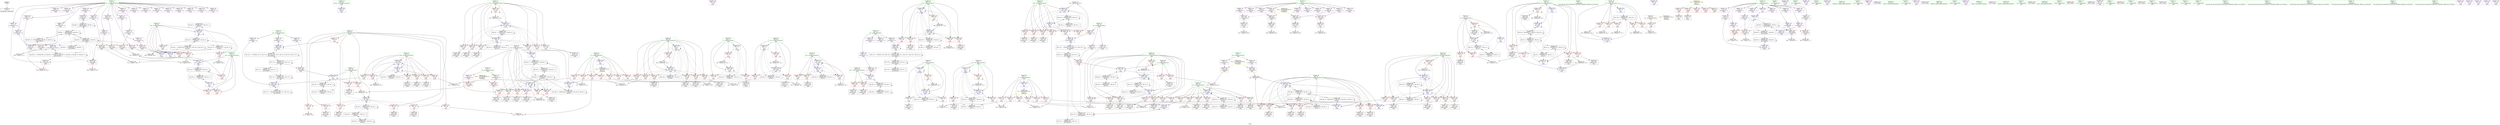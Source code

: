 digraph "SVFG" {
	label="SVFG";

	Node0x555b412b3f70 [shape=record,color=grey,label="{NodeID: 0\nNullPtr}"];
	Node0x555b412b3f70 -> Node0x555b412b9f90[style=solid];
	Node0x555b413523f0 [shape=record,color=black,label="{NodeID: 609\nMR_44V_2 = PHI(MR_44V_9, MR_44V_1, )\npts\{93 \}\n}"];
	Node0x555b413523f0 -> Node0x555b4130a190[style=dashed];
	Node0x555b41313fb0 [shape=record,color=blue,label="{NodeID: 360\n60\<--22\nretval\<--\nmain\n}"];
	Node0x555b4130fc40 [shape=record,color=red,label="{NodeID: 277\n360\<--88\n\<--ni\nmain\n}"];
	Node0x555b4130fc40 -> Node0x555b41309cb0[style=solid];
	Node0x555b41303a70 [shape=record,color=purple,label="{NodeID: 194\n602\<--40\n\<--.str.4\nmain\n}"];
	Node0x555b412bbd90 [shape=record,color=black,label="{NodeID: 111\n493\<--492\nidxprom192\<--\nmain\n}"];
	Node0x555b412b30a0 [shape=record,color=green,label="{NodeID: 28\n15\<--16\np\<--p_field_insensitive\nGlob }"];
	Node0x555b412b30a0 -> Node0x555b41308c70[style=solid];
	Node0x555b412b30a0 -> Node0x555b41308d40[style=solid];
	Node0x555b412b30a0 -> Node0x555b41308e10[style=solid];
	Node0x555b412b30a0 -> Node0x555b41308ee0[style=solid];
	Node0x555b4131c2b0 [shape=record,color=grey,label="{NodeID: 471\n281 = Binary(280, 132, )\n}"];
	Node0x555b4131c2b0 -> Node0x555b41315260[style=solid];
	Node0x555b41309a40 [shape=record,color=blue,label="{NodeID: 388\n86\<--22\nk\<--\nmain\n}"];
	Node0x555b41309a40 -> Node0x555b4130f4f0[style=dashed];
	Node0x555b41309a40 -> Node0x555b4130f5c0[style=dashed];
	Node0x555b41309a40 -> Node0x555b4130f690[style=dashed];
	Node0x555b41309a40 -> Node0x555b4130f760[style=dashed];
	Node0x555b41309a40 -> Node0x555b4130f830[style=dashed];
	Node0x555b41309a40 -> Node0x555b41309a40[style=dashed];
	Node0x555b41309a40 -> Node0x555b4130a0c0[style=dashed];
	Node0x555b41309a40 -> Node0x555b413514f0[style=dashed];
	Node0x555b41309a40 -> Node0x555b413591f0[style=dashed];
	Node0x555b41311300 [shape=record,color=red,label="{NodeID: 305\n425\<--98\n\<--i138\nmain\n}"];
	Node0x555b41311300 -> Node0x555b412b8f70[style=solid];
	Node0x555b41305130 [shape=record,color=red,label="{NodeID: 222\n474\<--28\n\<--h\nmain\n}"];
	Node0x555b41305130 -> Node0x555b41320840[style=solid];
	Node0x555b41306bf0 [shape=record,color=purple,label="{NodeID: 139\n345\<--8\narrayidx106\<--a\nmain\n}"];
	Node0x555b41306bf0 -> Node0x555b41312ea0[style=solid];
	Node0x555b412b9780 [shape=record,color=green,label="{NodeID: 56\n100\<--101\nj142\<--j142_field_insensitive\nmain\n}"];
	Node0x555b412b9780 -> Node0x555b41311710[style=solid];
	Node0x555b412b9780 -> Node0x555b413117e0[style=solid];
	Node0x555b412b9780 -> Node0x555b413118b0[style=solid];
	Node0x555b412b9780 -> Node0x555b41311980[style=solid];
	Node0x555b412b9780 -> Node0x555b41311a50[style=solid];
	Node0x555b412b9780 -> Node0x555b41311b20[style=solid];
	Node0x555b412b9780 -> Node0x555b41311bf0[style=solid];
	Node0x555b412b9780 -> Node0x555b4130a330[style=solid];
	Node0x555b412b9780 -> Node0x555b4130a670[style=solid];
	Node0x555b41320cc0 [shape=record,color=grey,label="{NodeID: 499\n469 = cmp(468, 403, )\n}"];
	Node0x555b4130b100 [shape=record,color=blue,label="{NodeID: 416\n96\<--597\nbj\<--sub252\nmain\n}"];
	Node0x555b4130b100 -> Node0x555b41310c80[style=dashed];
	Node0x555b4130b100 -> Node0x555b41310d50[style=dashed];
	Node0x555b4130b100 -> Node0x555b41310e20[style=dashed];
	Node0x555b4130b100 -> Node0x555b41310ef0[style=dashed];
	Node0x555b4130b100 -> Node0x555b41310fc0[style=dashed];
	Node0x555b4130b100 -> Node0x555b41311090[style=dashed];
	Node0x555b4130b100 -> Node0x555b4130b100[style=dashed];
	Node0x555b4130b100 -> Node0x555b4133e0e0[style=dashed];
	Node0x555b413129c0 [shape=record,color=red,label="{NodeID: 333\n245\<--244\n\<--arrayidx57\nmain\n}"];
	Node0x555b413129c0 -> Node0x555b41302890[style=solid];
	Node0x555b4130e650 [shape=record,color=red,label="{NodeID: 250\n212\<--76\n\<--j32\nmain\n}"];
	Node0x555b4130e650 -> Node0x555b41302620[style=solid];
	Node0x555b413082b0 [shape=record,color=purple,label="{NodeID: 167\n438\<--13\narrayidx160\<--uu\nmain\n}"];
	Node0x555b41302f10 [shape=record,color=black,label="{NodeID: 84\n302\<--299\nidxprom84\<--\nmain\n}"];
	Node0x555b41301f90 [shape=record,color=green,label="{NodeID: 1\n22\<--1\n\<--dummyObj\nCan only get source location for instruction, argument, global var or function.}"];
	Node0x555b413528f0 [shape=record,color=black,label="{NodeID: 610\nMR_46V_2 = PHI(MR_46V_8, MR_46V_1, )\npts\{95 \}\n}"];
	Node0x555b413528f0 -> Node0x555b4133dbe0[style=dashed];
	Node0x555b41314080 [shape=record,color=blue,label="{NodeID: 361\n64\<--22\ntt\<--\nmain\n}"];
	Node0x555b41314080 -> Node0x555b4134ddf0[style=dashed];
	Node0x555b4130fd10 [shape=record,color=red,label="{NodeID: 278\n380\<--88\n\<--ni\nmain\n}"];
	Node0x555b4130fd10 -> Node0x555b412b8a90[style=solid];
	Node0x555b41303b40 [shape=record,color=purple,label="{NodeID: 195\n133\<--43\n\<--.str.5\nmain\n}"];
	Node0x555b412bbe60 [shape=record,color=black,label="{NodeID: 112\n496\<--495\nidxprom194\<--\nmain\n}"];
	Node0x555b412b31a0 [shape=record,color=green,label="{NodeID: 29\n17\<--18\nqi\<--qi_field_insensitive\nGlob }"];
	Node0x555b412b31a0 -> Node0x555b41308fb0[style=solid];
	Node0x555b412b31a0 -> Node0x555b41309080[style=solid];
	Node0x555b412b31a0 -> Node0x555b41309150[style=solid];
	Node0x555b4131c430 [shape=record,color=grey,label="{NodeID: 472\n224 = Binary(223, 132, )\n}"];
	Node0x555b4131c430 -> Node0x555b41314cb0[style=solid];
	Node0x555b41309b10 [shape=record,color=blue,label="{NodeID: 389\n88\<--317\nni\<--add91\nmain\n}"];
	Node0x555b41309b10 -> Node0x555b4130f900[style=dashed];
	Node0x555b41309b10 -> Node0x555b4130f9d0[style=dashed];
	Node0x555b41309b10 -> Node0x555b4130faa0[style=dashed];
	Node0x555b41309b10 -> Node0x555b4130fb70[style=dashed];
	Node0x555b41309b10 -> Node0x555b4130fc40[style=dashed];
	Node0x555b41309b10 -> Node0x555b4130fd10[style=dashed];
	Node0x555b41309b10 -> Node0x555b4130fde0[style=dashed];
	Node0x555b41309b10 -> Node0x555b413377e0[style=dashed];
	Node0x555b413113d0 [shape=record,color=red,label="{NodeID: 306\n436\<--98\n\<--i138\nmain\n}"];
	Node0x555b413113d0 -> Node0x555b412b91e0[style=solid];
	Node0x555b41305200 [shape=record,color=red,label="{NodeID: 223\n109\<--34\n\<--stdin\nmain\n}"];
	Node0x555b41305200 -> Node0x555b412ba160[style=solid];
	Node0x555b41306cc0 [shape=record,color=purple,label="{NodeID: 140\n427\<--8\narrayidx153\<--a\nmain\n}"];
	Node0x555b412b9850 [shape=record,color=green,label="{NodeID: 57\n102\<--103\ni178\<--i178_field_insensitive\nmain\n}"];
	Node0x555b412b9850 -> Node0x555b41311cc0[style=solid];
	Node0x555b412b9850 -> Node0x555b41311d90[style=solid];
	Node0x555b412b9850 -> Node0x555b41311e60[style=solid];
	Node0x555b412b9850 -> Node0x555b41311f30[style=solid];
	Node0x555b412b9850 -> Node0x555b41312000[style=solid];
	Node0x555b412b9850 -> Node0x555b413120d0[style=solid];
	Node0x555b412b9850 -> Node0x555b413121a0[style=solid];
	Node0x555b412b9850 -> Node0x555b4130a810[style=solid];
	Node0x555b412b9850 -> Node0x555b4130acf0[style=solid];
	Node0x555b41320e40 [shape=record,color=grey,label="{NodeID: 500\n510 = cmp(502, 509, )\n}"];
	Node0x555b4130b1d0 [shape=record,color=blue,label="{NodeID: 417\n64\<--619\ntt\<--inc261\nmain\n}"];
	Node0x555b4130b1d0 -> Node0x555b4134ddf0[style=dashed];
	Node0x555b41312a90 [shape=record,color=red,label="{NodeID: 334\n256\<--255\n\<--arrayidx62\nmain\n}"];
	Node0x555b41312a90 -> Node0x555b4130c7b0[style=solid];
	Node0x555b4130e720 [shape=record,color=red,label="{NodeID: 251\n218\<--76\n\<--j32\nmain\n}"];
	Node0x555b4130e720 -> Node0x555b4131bfb0[style=solid];
	Node0x555b41308380 [shape=record,color=purple,label="{NodeID: 168\n441\<--13\narrayidx162\<--uu\nmain\n}"];
	Node0x555b41308380 -> Node0x555b413132b0[style=solid];
	Node0x555b41302fe0 [shape=record,color=black,label="{NodeID: 85\n314\<--313\nidxprom89\<--\nmain\n}"];
	Node0x555b412b4110 [shape=record,color=green,label="{NodeID: 2\n30\<--1\n.str\<--dummyObj\nGlob }"];
	Node0x555b41352df0 [shape=record,color=black,label="{NodeID: 611\nMR_48V_2 = PHI(MR_48V_8, MR_48V_1, )\npts\{97 \}\n}"];
	Node0x555b41352df0 -> Node0x555b4133e0e0[style=dashed];
	Node0x555b41314150 [shape=record,color=blue,label="{NodeID: 362\n66\<--22\ni\<--\nmain\n}"];
	Node0x555b41314150 -> Node0x555b4130d950[style=dashed];
	Node0x555b41314150 -> Node0x555b4130da20[style=dashed];
	Node0x555b41314150 -> Node0x555b4130daf0[style=dashed];
	Node0x555b41314150 -> Node0x555b41314220[style=dashed];
	Node0x555b41314150 -> Node0x555b4134e2f0[style=dashed];
	Node0x555b4130fde0 [shape=record,color=red,label="{NodeID: 279\n388\<--88\n\<--ni\nmain\n}"];
	Node0x555b4130fde0 -> Node0x555b412b8c30[style=solid];
	Node0x555b41303c10 [shape=record,color=purple,label="{NodeID: 196\n139\<--45\n\<--.str.6\nmain\n}"];
	Node0x555b412bbf30 [shape=record,color=black,label="{NodeID: 113\n499\<--498\nconv196\<--\nmain\n}"];
	Node0x555b412bbf30 -> Node0x555b4130d0b0[style=solid];
	Node0x555b412b32a0 [shape=record,color=green,label="{NodeID: 30\n19\<--20\nqj\<--qj_field_insensitive\nGlob }"];
	Node0x555b412b32a0 -> Node0x555b41309220[style=solid];
	Node0x555b412b32a0 -> Node0x555b413092f0[style=solid];
	Node0x555b412b32a0 -> Node0x555b413093c0[style=solid];
	Node0x555b4131c5b0 [shape=record,color=grey,label="{NodeID: 473\n286 = Binary(285, 132, )\n}"];
	Node0x555b4131c5b0 -> Node0x555b41309700[style=solid];
	Node0x555b41309be0 [shape=record,color=blue,label="{NodeID: 390\n90\<--324\nnj\<--add94\nmain\n}"];
	Node0x555b41309be0 -> Node0x555b4130feb0[style=dashed];
	Node0x555b41309be0 -> Node0x555b4130ff80[style=dashed];
	Node0x555b41309be0 -> Node0x555b41310050[style=dashed];
	Node0x555b41309be0 -> Node0x555b41310120[style=dashed];
	Node0x555b41309be0 -> Node0x555b413101f0[style=dashed];
	Node0x555b41309be0 -> Node0x555b413102c0[style=dashed];
	Node0x555b41309be0 -> Node0x555b41310390[style=dashed];
	Node0x555b41309be0 -> Node0x555b41309be0[style=dashed];
	Node0x555b41309be0 -> Node0x555b413451f0[style=dashed];
	Node0x555b413114a0 [shape=record,color=red,label="{NodeID: 307\n445\<--98\n\<--i138\nmain\n}"];
	Node0x555b413114a0 -> Node0x555b412bba50[style=solid];
	Node0x555b413052d0 [shape=record,color=red,label="{NodeID: 224\n115\<--39\n\<--stdout\nmain\n}"];
	Node0x555b413052d0 -> Node0x555b41302290[style=solid];
	Node0x555b41306d90 [shape=record,color=purple,label="{NodeID: 141\n430\<--8\narrayidx155\<--a\nmain\n}"];
	Node0x555b41306d90 -> Node0x555b413131e0[style=solid];
	Node0x555b412b9920 [shape=record,color=green,label="{NodeID: 58\n104\<--105\nj182\<--j182_field_insensitive\nmain\n}"];
	Node0x555b412b9920 -> Node0x555b41312270[style=solid];
	Node0x555b412b9920 -> Node0x555b41312340[style=solid];
	Node0x555b412b9920 -> Node0x555b41312410[style=solid];
	Node0x555b412b9920 -> Node0x555b413124e0[style=solid];
	Node0x555b412b9920 -> Node0x555b413125b0[style=solid];
	Node0x555b412b9920 -> Node0x555b41312680[style=solid];
	Node0x555b412b9920 -> Node0x555b41312750[style=solid];
	Node0x555b412b9920 -> Node0x555b4130a8e0[style=solid];
	Node0x555b412b9920 -> Node0x555b4130ac20[style=solid];
	Node0x555b41320fc0 [shape=record,color=grey,label="{NodeID: 501\n414 = cmp(412, 413, )\n}"];
	Node0x555b41312b60 [shape=record,color=red,label="{NodeID: 335\n297\<--296\n\<--arrayidx82\nmain\n}"];
	Node0x555b41312b60 -> Node0x555b413097d0[style=solid];
	Node0x555b4130e7f0 [shape=record,color=red,label="{NodeID: 252\n229\<--78\n\<--i46\nmain\n}"];
	Node0x555b4130e7f0 -> Node0x555b413215c0[style=solid];
	Node0x555b41308450 [shape=record,color=purple,label="{NodeID: 169\n447\<--13\narrayidx166\<--uu\nmain\n}"];
	Node0x555b413030b0 [shape=record,color=black,label="{NodeID: 86\n321\<--320\nidxprom92\<--\nmain\n}"];
	Node0x555b412b8330 [shape=record,color=green,label="{NodeID: 3\n32\<--1\n.str.1\<--dummyObj\nGlob }"];
	Node0x555b413532f0 [shape=record,color=black,label="{NodeID: 612\nMR_50V_2 = PHI(MR_50V_5, MR_50V_1, )\npts\{99 \}\n}"];
	Node0x555b413532f0 -> Node0x555b4130a260[style=dashed];
	Node0x555b41314220 [shape=record,color=blue,label="{NodeID: 363\n66\<--159\ni\<--inc\nmain\n}"];
	Node0x555b41314220 -> Node0x555b4130d950[style=dashed];
	Node0x555b41314220 -> Node0x555b4130da20[style=dashed];
	Node0x555b41314220 -> Node0x555b4130daf0[style=dashed];
	Node0x555b41314220 -> Node0x555b41314220[style=dashed];
	Node0x555b41314220 -> Node0x555b4134e2f0[style=dashed];
	Node0x555b4130feb0 [shape=record,color=red,label="{NodeID: 280\n333\<--90\n\<--nj\nmain\n}"];
	Node0x555b4130feb0 -> Node0x555b41321740[style=solid];
	Node0x555b41303ce0 [shape=record,color=purple,label="{NodeID: 197\n143\<--47\n\<--.str.7\nmain\n}"];
	Node0x555b412bc000 [shape=record,color=black,label="{NodeID: 114\n504\<--503\nidxprom199\<--\nmain\n}"];
	Node0x555b412b33a0 [shape=record,color=green,label="{NodeID: 31\n21\<--23\nfi\<--fi_field_insensitive\nGlob }"];
	Node0x555b412b33a0 -> Node0x555b413040f0[style=solid];
	Node0x555b412b33a0 -> Node0x555b413041c0[style=solid];
	Node0x555b412b33a0 -> Node0x555b41304290[style=solid];
	Node0x555b412b33a0 -> Node0x555b41313c70[style=solid];
	Node0x555b412b33a0 -> Node0x555b413098a0[style=solid];
	Node0x555b4130b730 [shape=record,color=grey,label="{NodeID: 474\n527 = Binary(526, 132, )\n}"];
	Node0x555b4130b730 -> Node0x555b4130ac20[style=solid];
	Node0x555b41309cb0 [shape=record,color=blue,label="{NodeID: 391\n363\<--360\narrayidx117\<--\nmain\n}"];
	Node0x555b41309cb0 -> Node0x555b413497f0[style=dashed];
	Node0x555b41311570 [shape=record,color=red,label="{NodeID: 308\n453\<--98\n\<--i138\nmain\n}"];
	Node0x555b41311570 -> Node0x555b4130a4d0[style=solid];
	Node0x555b413053a0 [shape=record,color=red,label="{NodeID: 225\n129\<--42\n\<--stderr\nmain\n}"];
	Node0x555b41306e60 [shape=record,color=purple,label="{NodeID: 142\n494\<--8\narrayidx193\<--a\nmain\n}"];
	Node0x555b412b99f0 [shape=record,color=green,label="{NodeID: 59\n106\<--107\nk227\<--k227_field_insensitive\nmain\n}"];
	Node0x555b412b99f0 -> Node0x555b41312820[style=solid];
	Node0x555b412b99f0 -> Node0x555b413128f0[style=solid];
	Node0x555b412b99f0 -> Node0x555b4130adc0[style=solid];
	Node0x555b41321140 [shape=record,color=grey,label="{NodeID: 502\n423 = cmp(422, 22, )\n}"];
	Node0x555b41312c30 [shape=record,color=red,label="{NodeID: 336\n304\<--303\n\<--arrayidx85\nmain\n}"];
	Node0x555b41312c30 -> Node0x555b41309970[style=solid];
	Node0x555b4130e8c0 [shape=record,color=red,label="{NodeID: 253\n239\<--78\n\<--i46\nmain\n}"];
	Node0x555b4130e8c0 -> Node0x555b413026f0[style=solid];
	Node0x555b41308520 [shape=record,color=purple,label="{NodeID: 170\n450\<--13\narrayidx168\<--uu\nmain\n}"];
	Node0x555b41308520 -> Node0x555b41313380[style=solid];
	Node0x555b41303180 [shape=record,color=black,label="{NodeID: 87\n341\<--340\nidxprom103\<--\nmain\n}"];
	Node0x555b412b83c0 [shape=record,color=green,label="{NodeID: 4\n34\<--1\nstdin\<--dummyObj\nGlob }"];
	Node0x555b413537f0 [shape=record,color=black,label="{NodeID: 613\nMR_52V_2 = PHI(MR_52V_4, MR_52V_1, )\npts\{101 \}\n}"];
	Node0x555b413537f0 -> Node0x555b4133eae0[style=dashed];
	Node0x555b413390e0 [shape=record,color=black,label="{NodeID: 530\nMR_74V_9 = PHI(MR_74V_11, MR_74V_8, )\npts\{200000 \}\n}"];
	Node0x555b413390e0 -> Node0x555b41312c30[style=dashed];
	Node0x555b413390e0 -> Node0x555b41309e50[style=dashed];
	Node0x555b413390e0 -> Node0x555b413368e0[style=dashed];
	Node0x555b413390e0 -> Node0x555b413390e0[style=dashed];
	Node0x555b413390e0 -> Node0x555b41355ff0[style=dashed];
	Node0x555b413142f0 [shape=record,color=blue,label="{NodeID: 364\n68\<--22\ni11\<--\nmain\n}"];
	Node0x555b413142f0 -> Node0x555b4130dbc0[style=dashed];
	Node0x555b413142f0 -> Node0x555b4130dc90[style=dashed];
	Node0x555b413142f0 -> Node0x555b4130dd60[style=dashed];
	Node0x555b413142f0 -> Node0x555b41314630[style=dashed];
	Node0x555b413142f0 -> Node0x555b4134e7f0[style=dashed];
	Node0x555b4130ff80 [shape=record,color=red,label="{NodeID: 281\n336\<--90\n\<--nj\nmain\n}"];
	Node0x555b4130ff80 -> Node0x555b41321a40[style=solid];
	Node0x555b41303db0 [shape=record,color=purple,label="{NodeID: 198\n155\<--49\n\<--.str.8\nmain\n}"];
	Node0x555b413058f0 [shape=record,color=black,label="{NodeID: 115\n507\<--506\nidxprom201\<--\nmain\n}"];
	Node0x555b412b34a0 [shape=record,color=green,label="{NodeID: 32\n24\<--25\nla\<--la_field_insensitive\nGlob }"];
	Node0x555b412b34a0 -> Node0x555b41304360[style=solid];
	Node0x555b412b34a0 -> Node0x555b41304430[style=solid];
	Node0x555b412b34a0 -> Node0x555b41304500[style=solid];
	Node0x555b412b34a0 -> Node0x555b413045d0[style=solid];
	Node0x555b412b34a0 -> Node0x555b413046a0[style=solid];
	Node0x555b412b34a0 -> Node0x555b41313d40[style=solid];
	Node0x555b412b34a0 -> Node0x555b413148a0[style=solid];
	Node0x555b412b34a0 -> Node0x555b41314ff0[style=solid];
	Node0x555b412b34a0 -> Node0x555b41309d80[style=solid];
	Node0x555b4130b8b0 [shape=record,color=grey,label="{NodeID: 475\n367 = Binary(366, 132, )\n}"];
	Node0x555b4130b8b0 -> Node0x555b41309d80[style=solid];
	Node0x555b41309d80 [shape=record,color=blue,label="{NodeID: 392\n24\<--367\nla\<--inc118\nmain\n}"];
	Node0x555b41309d80 -> Node0x555b41336de0[style=dashed];
	Node0x555b41311640 [shape=record,color=red,label="{NodeID: 309\n464\<--98\n\<--i138\nmain\n}"];
	Node0x555b41311640 -> Node0x555b4131adb0[style=solid];
	Node0x555b41305470 [shape=record,color=red,label="{NodeID: 226\n604\<--42\n\<--stderr\nmain\n}"];
	Node0x555b41306f30 [shape=record,color=purple,label="{NodeID: 143\n497\<--8\narrayidx195\<--a\nmain\n}"];
	Node0x555b41306f30 -> Node0x555b41313520[style=solid];
	Node0x555b412b9ac0 [shape=record,color=green,label="{NodeID: 60\n113\<--114\nfreopen\<--freopen_field_insensitive\n}"];
	Node0x555b413212c0 [shape=record,color=grey,label="{NodeID: 503\n490 = cmp(489, 22, )\n}"];
	Node0x555b41312d00 [shape=record,color=red,label="{NodeID: 337\n316\<--315\n\<--arrayidx90\nmain\n}"];
	Node0x555b41312d00 -> Node0x555b4131aab0[style=solid];
	Node0x555b4130e990 [shape=record,color=red,label="{NodeID: 254\n250\<--78\n\<--i46\nmain\n}"];
	Node0x555b4130e990 -> Node0x555b41302960[style=solid];
	Node0x555b413085f0 [shape=record,color=purple,label="{NodeID: 171\n505\<--13\narrayidx200\<--uu\nmain\n}"];
	Node0x555b41303250 [shape=record,color=black,label="{NodeID: 88\n344\<--343\nidxprom105\<--\nmain\n}"];
	Node0x555b412b8450 [shape=record,color=green,label="{NodeID: 5\n35\<--1\n.str.2\<--dummyObj\nGlob }"];
	Node0x555b41353cf0 [shape=record,color=black,label="{NodeID: 614\nMR_54V_2 = PHI(MR_54V_5, MR_54V_1, )\npts\{103 \}\n}"];
	Node0x555b41353cf0 -> Node0x555b4130a810[style=dashed];
	Node0x555b41353cf0 -> Node0x555b4133b8e0[style=dashed];
	Node0x555b413143c0 [shape=record,color=blue,label="{NodeID: 365\n70\<--22\nj\<--\nmain\n}"];
	Node0x555b413143c0 -> Node0x555b4130de30[style=dashed];
	Node0x555b413143c0 -> Node0x555b4130df00[style=dashed];
	Node0x555b413143c0 -> Node0x555b4130dfd0[style=dashed];
	Node0x555b413143c0 -> Node0x555b413143c0[style=dashed];
	Node0x555b413143c0 -> Node0x555b41314560[style=dashed];
	Node0x555b413143c0 -> Node0x555b4134ecf0[style=dashed];
	Node0x555b41310050 [shape=record,color=red,label="{NodeID: 282\n343\<--90\n\<--nj\nmain\n}"];
	Node0x555b41310050 -> Node0x555b41303250[style=solid];
	Node0x555b41303e80 [shape=record,color=purple,label="{NodeID: 199\n606\<--51\n\<--.str.9\nmain\n}"];
	Node0x555b41305980 [shape=record,color=black,label="{NodeID: 116\n513\<--512\nidxprom205\<--\nmain\n}"];
	Node0x555b412b35a0 [shape=record,color=green,label="{NodeID: 33\n26\<--27\nw\<--w_field_insensitive\nGlob }"];
	Node0x555b412b35a0 -> Node0x555b41304770[style=solid];
	Node0x555b412b35a0 -> Node0x555b41304840[style=solid];
	Node0x555b412b35a0 -> Node0x555b41304910[style=solid];
	Node0x555b412b35a0 -> Node0x555b413049e0[style=solid];
	Node0x555b412b35a0 -> Node0x555b41304ab0[style=solid];
	Node0x555b412b35a0 -> Node0x555b41304b80[style=solid];
	Node0x555b412b35a0 -> Node0x555b41313e10[style=solid];
	Node0x555b40db7d30 [shape=record,color=black,label="{NodeID: 725\n120 = PHI()\n}"];
	Node0x555b4130ba30 [shape=record,color=grey,label="{NodeID: 476\n379 = Binary(378, 132, )\n}"];
	Node0x555b4130ba30 -> Node0x555b41309f20[style=solid];
	Node0x555b41309e50 [shape=record,color=blue,label="{NodeID: 393\n370\<--365\narrayidx120\<--\nmain\n}"];
	Node0x555b41309e50 -> Node0x555b413390e0[style=dashed];
	Node0x555b41311710 [shape=record,color=red,label="{NodeID: 310\n412\<--100\n\<--j142\nmain\n}"];
	Node0x555b41311710 -> Node0x555b41320fc0[style=solid];
	Node0x555b41305540 [shape=record,color=red,label="{NodeID: 227\n608\<--42\n\<--stderr\nmain\n}"];
	Node0x555b41307000 [shape=record,color=purple,label="{NodeID: 144\n176\<--10\narrayidx19\<--u\nmain\n}"];
	Node0x555b412b9b90 [shape=record,color=green,label="{NodeID: 61\n121\<--122\nscanf\<--scanf_field_insensitive\n}"];
	Node0x555b41321440 [shape=record,color=grey,label="{NodeID: 504\n548 = cmp(547, 22, )\n}"];
	Node0x555b41312dd0 [shape=record,color=red,label="{NodeID: 338\n323\<--322\n\<--arrayidx93\nmain\n}"];
	Node0x555b41312dd0 -> Node0x555b4130bbb0[style=solid];
	Node0x555b4130ea60 [shape=record,color=red,label="{NodeID: 255\n259\<--78\n\<--i46\nmain\n}"];
	Node0x555b4130ea60 -> Node0x555b41314f20[style=solid];
	Node0x555b413086c0 [shape=record,color=purple,label="{NodeID: 172\n508\<--13\narrayidx202\<--uu\nmain\n}"];
	Node0x555b413086c0 -> Node0x555b413135f0[style=solid];
	Node0x555b41303320 [shape=record,color=black,label="{NodeID: 89\n347\<--346\nconv107\<--\nmain\n}"];
	Node0x555b41303320 -> Node0x555b4130c630[style=solid];
	Node0x555b412b3c50 [shape=record,color=green,label="{NodeID: 6\n37\<--1\n.str.3\<--dummyObj\nGlob }"];
	Node0x555b413541f0 [shape=record,color=black,label="{NodeID: 615\nMR_56V_2 = PHI(MR_56V_4, MR_56V_1, )\npts\{105 \}\n}"];
	Node0x555b413541f0 -> Node0x555b4130a8e0[style=dashed];
	Node0x555b413541f0 -> Node0x555b4133bde0[style=dashed];
	Node0x555b413541f0 -> Node0x555b413541f0[style=dashed];
	Node0x555b41314490 [shape=record,color=blue,label="{NodeID: 366\n179\<--22\narrayidx21\<--\nmain\n}"];
	Node0x555b41314490 -> Node0x555b41314490[style=dashed];
	Node0x555b41314490 -> Node0x555b4134baf0[style=dashed];
	Node0x555b41310120 [shape=record,color=red,label="{NodeID: 283\n354\<--90\n\<--nj\nmain\n}"];
	Node0x555b41310120 -> Node0x555b413034c0[style=solid];
	Node0x555b41303f50 [shape=record,color=purple,label="{NodeID: 200\n611\<--53\n\<--.str.10\nmain\n}"];
	Node0x555b41305a10 [shape=record,color=black,label="{NodeID: 117\n516\<--515\nidxprom207\<--\nmain\n}"];
	Node0x555b412b36a0 [shape=record,color=green,label="{NodeID: 34\n28\<--29\nh\<--h_field_insensitive\nGlob }"];
	Node0x555b412b36a0 -> Node0x555b41304c50[style=solid];
	Node0x555b412b36a0 -> Node0x555b41304d20[style=solid];
	Node0x555b412b36a0 -> Node0x555b41304df0[style=solid];
	Node0x555b412b36a0 -> Node0x555b41304ec0[style=solid];
	Node0x555b412b36a0 -> Node0x555b41304f90[style=solid];
	Node0x555b412b36a0 -> Node0x555b41305060[style=solid];
	Node0x555b412b36a0 -> Node0x555b41305130[style=solid];
	Node0x555b412b36a0 -> Node0x555b41313ee0[style=solid];
	Node0x555b4138aeb0 [shape=record,color=black,label="{NodeID: 726\n134 = PHI()\n}"];
	Node0x555b4130bbb0 [shape=record,color=grey,label="{NodeID: 477\n324 = Binary(319, 323, )\n}"];
	Node0x555b4130bbb0 -> Node0x555b41309be0[style=solid];
	Node0x555b41309f20 [shape=record,color=blue,label="{NodeID: 394\n385\<--379\narrayidx129\<--add125\nmain\n}"];
	Node0x555b41309f20 -> Node0x555b41348df0[style=dashed];
	Node0x555b413117e0 [shape=record,color=red,label="{NodeID: 311\n419\<--100\n\<--j142\nmain\n}"];
	Node0x555b413117e0 -> Node0x555b412b8ea0[style=solid];
	Node0x555b41305610 [shape=record,color=red,label="{NodeID: 228\n126\<--62\n\<--nt\nmain\n}"];
	Node0x555b41305610 -> Node0x555b4130cc30[style=solid];
	Node0x555b413070d0 [shape=record,color=purple,label="{NodeID: 145\n179\<--10\narrayidx21\<--u\nmain\n}"];
	Node0x555b413070d0 -> Node0x555b41314490[style=solid];
	Node0x555b412b9c90 [shape=record,color=green,label="{NodeID: 62\n135\<--136\nfprintf\<--fprintf_field_insensitive\n}"];
	Node0x555b4134baf0 [shape=record,color=black,label="{NodeID: 588\nMR_66V_3 = PHI(MR_66V_4, MR_66V_2, )\npts\{120000 \}\n}"];
	Node0x555b4134baf0 -> Node0x555b41314490[style=dashed];
	Node0x555b4134baf0 -> Node0x555b41314700[style=dashed];
	Node0x555b4134baf0 -> Node0x555b4134baf0[style=dashed];
	Node0x555b413215c0 [shape=record,color=grey,label="{NodeID: 505\n231 = cmp(229, 230, )\n}"];
	Node0x555b41312ea0 [shape=record,color=red,label="{NodeID: 339\n346\<--345\n\<--arrayidx106\nmain\n}"];
	Node0x555b41312ea0 -> Node0x555b41303320[style=solid];
	Node0x555b4130eb30 [shape=record,color=red,label="{NodeID: 256\n271\<--78\n\<--i46\nmain\n}"];
	Node0x555b4130eb30 -> Node0x555b41302ca0[style=solid];
	Node0x555b41308790 [shape=record,color=purple,label="{NodeID: 173\n514\<--13\narrayidx206\<--uu\nmain\n}"];
	Node0x555b413033f0 [shape=record,color=black,label="{NodeID: 90\n352\<--351\nidxprom110\<--\nmain\n}"];
	Node0x555b412b3ce0 [shape=record,color=green,label="{NodeID: 7\n39\<--1\nstdout\<--dummyObj\nGlob }"];
	Node0x555b413546f0 [shape=record,color=black,label="{NodeID: 616\nMR_58V_2 = PHI(MR_58V_3, MR_58V_1, )\npts\{107 \}\n}"];
	Node0x555b413546f0 -> Node0x555b413345e0[style=dashed];
	Node0x555b413546f0 -> Node0x555b413546f0[style=dashed];
	Node0x555b41314560 [shape=record,color=blue,label="{NodeID: 367\n70\<--183\nj\<--inc23\nmain\n}"];
	Node0x555b41314560 -> Node0x555b4130de30[style=dashed];
	Node0x555b41314560 -> Node0x555b4130df00[style=dashed];
	Node0x555b41314560 -> Node0x555b4130dfd0[style=dashed];
	Node0x555b41314560 -> Node0x555b413143c0[style=dashed];
	Node0x555b41314560 -> Node0x555b41314560[style=dashed];
	Node0x555b41314560 -> Node0x555b4134ecf0[style=dashed];
	Node0x555b413101f0 [shape=record,color=red,label="{NodeID: 284\n365\<--90\n\<--nj\nmain\n}"];
	Node0x555b413101f0 -> Node0x555b41309e50[style=solid];
	Node0x555b41304020 [shape=record,color=purple,label="{NodeID: 201\n613\<--55\n\<--.str.11\nmain\n}"];
	Node0x555b41305ae0 [shape=record,color=black,label="{NodeID: 118\n542\<--541\nidxprom221\<--\nmain\n}"];
	Node0x555b412b37a0 [shape=record,color=green,label="{NodeID: 35\n57\<--58\nmain\<--main_field_insensitive\n}"];
	Node0x555b4138afb0 [shape=record,color=black,label="{NodeID: 727\n140 = PHI()\n}"];
	Node0x555b4130bd30 [shape=record,color=grey,label="{NodeID: 478\n532 = Binary(531, 132, )\n}"];
	Node0x555b4130bd30 -> Node0x555b4130acf0[style=solid];
	Node0x555b41309ff0 [shape=record,color=blue,label="{NodeID: 395\n393\<--387\narrayidx133\<--\nmain\n}"];
	Node0x555b41309ff0 -> Node0x555b413492f0[style=dashed];
	Node0x555b413118b0 [shape=record,color=red,label="{NodeID: 312\n428\<--100\n\<--j142\nmain\n}"];
	Node0x555b413118b0 -> Node0x555b412b9040[style=solid];
	Node0x555b413056e0 [shape=record,color=red,label="{NodeID: 229\n125\<--64\n\<--tt\nmain\n}"];
	Node0x555b413056e0 -> Node0x555b4130cc30[style=solid];
	Node0x555b413071a0 [shape=record,color=purple,label="{NodeID: 146\n191\<--10\n\<--u\nmain\n}"];
	Node0x555b413071a0 -> Node0x555b41314700[style=solid];
	Node0x555b412b9d90 [shape=record,color=green,label="{NodeID: 63\n141\<--142\nprintf\<--printf_field_insensitive\n}"];
	Node0x555b4134bff0 [shape=record,color=black,label="{NodeID: 589\nMR_44V_7 = PHI(MR_44V_8, MR_44V_6, MR_44V_6, MR_44V_6, )\npts\{93 \}\n}"];
	Node0x555b4134bff0 -> Node0x555b41310460[style=dashed];
	Node0x555b4134bff0 -> Node0x555b4130a400[style=dashed];
	Node0x555b4134bff0 -> Node0x555b4133d6e0[style=dashed];
	Node0x555b4134bff0 -> Node0x555b4134bff0[style=dashed];
	Node0x555b41321740 [shape=record,color=grey,label="{NodeID: 506\n334 = cmp(22, 333, )\n}"];
	Node0x555b41312f70 [shape=record,color=red,label="{NodeID: 340\n357\<--356\n\<--arrayidx113\nmain\n}"];
	Node0x555b41312f70 -> Node0x555b4130c030[style=solid];
	Node0x555b4130ec00 [shape=record,color=red,label="{NodeID: 257\n285\<--78\n\<--i46\nmain\n}"];
	Node0x555b4130ec00 -> Node0x555b4131c5b0[style=solid];
	Node0x555b41308860 [shape=record,color=purple,label="{NodeID: 174\n517\<--13\narrayidx208\<--uu\nmain\n}"];
	Node0x555b41308860 -> Node0x555b413136c0[style=solid];
	Node0x555b413034c0 [shape=record,color=black,label="{NodeID: 91\n355\<--354\nidxprom112\<--\nmain\n}"];
	Node0x555b412b3d70 [shape=record,color=green,label="{NodeID: 8\n40\<--1\n.str.4\<--dummyObj\nGlob }"];
	Node0x555b41354bf0 [shape=record,color=black,label="{NodeID: 617\nMR_66V_2 = PHI(MR_66V_7, MR_66V_1, )\npts\{120000 \}\n}"];
	Node0x555b41354bf0 -> Node0x555b4134baf0[style=dashed];
	Node0x555b41314630 [shape=record,color=blue,label="{NodeID: 368\n68\<--188\ni11\<--inc26\nmain\n}"];
	Node0x555b41314630 -> Node0x555b4130dbc0[style=dashed];
	Node0x555b41314630 -> Node0x555b4130dc90[style=dashed];
	Node0x555b41314630 -> Node0x555b4130dd60[style=dashed];
	Node0x555b41314630 -> Node0x555b41314630[style=dashed];
	Node0x555b41314630 -> Node0x555b4134e7f0[style=dashed];
	Node0x555b413102c0 [shape=record,color=red,label="{NodeID: 285\n383\<--90\n\<--nj\nmain\n}"];
	Node0x555b413102c0 -> Node0x555b412b8b60[style=solid];
	Node0x555b413040f0 [shape=record,color=red,label="{NodeID: 202\n290\<--21\n\<--fi\nmain\n}"];
	Node0x555b413040f0 -> Node0x555b413218c0[style=solid];
	Node0x555b41305bb0 [shape=record,color=black,label="{NodeID: 119\n545\<--544\nidxprom223\<--\nmain\n}"];
	Node0x555b412baf80 [shape=record,color=green,label="{NodeID: 36\n60\<--61\nretval\<--retval_field_insensitive\nmain\n}"];
	Node0x555b412baf80 -> Node0x555b41313fb0[style=solid];
	Node0x555b4138b0b0 [shape=record,color=black,label="{NodeID: 728\n144 = PHI()\n}"];
	Node0x555b4130beb0 [shape=record,color=grey,label="{NodeID: 479\n300 = Binary(299, 132, )\n}"];
	Node0x555b4130beb0 -> Node0x555b413098a0[style=solid];
	Node0x555b4130a0c0 [shape=record,color=blue,label="{NodeID: 396\n86\<--398\nk\<--inc136\nmain\n}"];
	Node0x555b4130a0c0 -> Node0x555b4130f4f0[style=dashed];
	Node0x555b4130a0c0 -> Node0x555b4130f5c0[style=dashed];
	Node0x555b4130a0c0 -> Node0x555b4130f690[style=dashed];
	Node0x555b4130a0c0 -> Node0x555b4130f760[style=dashed];
	Node0x555b4130a0c0 -> Node0x555b4130f830[style=dashed];
	Node0x555b4130a0c0 -> Node0x555b41309a40[style=dashed];
	Node0x555b4130a0c0 -> Node0x555b4130a0c0[style=dashed];
	Node0x555b4130a0c0 -> Node0x555b413514f0[style=dashed];
	Node0x555b4130a0c0 -> Node0x555b413591f0[style=dashed];
	Node0x555b41311980 [shape=record,color=red,label="{NodeID: 313\n439\<--100\n\<--j142\nmain\n}"];
	Node0x555b41311980 -> Node0x555b412bb980[style=solid];
	Node0x555b413057b0 [shape=record,color=red,label="{NodeID: 230\n130\<--64\n\<--tt\nmain\n}"];
	Node0x555b413057b0 -> Node0x555b4131b6b0[style=solid];
	Node0x555b41307270 [shape=record,color=purple,label="{NodeID: 147\n252\<--10\narrayidx60\<--u\nmain\n}"];
	Node0x555b412b9e90 [shape=record,color=green,label="{NodeID: 64\n615\<--616\nputs\<--puts_field_insensitive\n}"];
	Node0x555b4134c4f0 [shape=record,color=black,label="{NodeID: 590\nMR_46V_6 = PHI(MR_46V_7, MR_46V_5, MR_46V_5, MR_46V_5, )\npts\{95 \}\n}"];
	Node0x555b4134c4f0 -> Node0x555b4130a4d0[style=dashed];
	Node0x555b4134c4f0 -> Node0x555b4133dbe0[style=dashed];
	Node0x555b4134c4f0 -> Node0x555b4134c4f0[style=dashed];
	Node0x555b413218c0 [shape=record,color=grey,label="{NodeID: 507\n292 = cmp(290, 291, )\n}"];
	Node0x555b41313040 [shape=record,color=red,label="{NodeID: 341\n378\<--377\n\<--arrayidx124\nmain\n}"];
	Node0x555b41313040 -> Node0x555b4130ba30[style=solid];
	Node0x555b4130ecd0 [shape=record,color=red,label="{NodeID: 258\n235\<--80\n\<--j50\nmain\n}"];
	Node0x555b4130ecd0 -> Node0x555b4130c330[style=solid];
	Node0x555b41308930 [shape=record,color=purple,label="{NodeID: 175\n543\<--13\narrayidx222\<--uu\nmain\n}"];
	Node0x555b41303590 [shape=record,color=black,label="{NodeID: 92\n362\<--361\nidxprom116\<--\nmain\n}"];
	Node0x555b412b3e00 [shape=record,color=green,label="{NodeID: 9\n42\<--1\nstderr\<--dummyObj\nGlob }"];
	Node0x555b413550f0 [shape=record,color=black,label="{NodeID: 618\nMR_68V_2 = PHI(MR_68V_11, MR_68V_1, )\npts\{140000 \}\n}"];
	Node0x555b413550f0 -> Node0x555b41335ee0[style=dashed];
	Node0x555b413550f0 -> Node0x555b41346ff0[style=dashed];
	Node0x555b41314700 [shape=record,color=blue,label="{NodeID: 369\n191\<--132\n\<--\nmain\n}"];
	Node0x555b41314700 -> Node0x555b41312a90[style=dashed];
	Node0x555b41314700 -> Node0x555b41313110[style=dashed];
	Node0x555b41314700 -> Node0x555b41313450[style=dashed];
	Node0x555b41314700 -> Node0x555b41334ae0[style=dashed];
	Node0x555b41314700 -> Node0x555b41354bf0[style=dashed];
	Node0x555b41310390 [shape=record,color=red,label="{NodeID: 286\n391\<--90\n\<--nj\nmain\n}"];
	Node0x555b41310390 -> Node0x555b412b8d00[style=solid];
	Node0x555b413041c0 [shape=record,color=red,label="{NodeID: 203\n294\<--21\n\<--fi\nmain\n}"];
	Node0x555b413041c0 -> Node0x555b41302e40[style=solid];
	Node0x555b41305c80 [shape=record,color=black,label="{NodeID: 120\n551\<--550\nidxprom228\<--\nmain\n}"];
	Node0x555b412bb050 [shape=record,color=green,label="{NodeID: 37\n62\<--63\nnt\<--nt_field_insensitive\nmain\n}"];
	Node0x555b412bb050 -> Node0x555b41305610[style=solid];
	Node0x555b4138b1b0 [shape=record,color=black,label="{NodeID: 729\n156 = PHI()\n}"];
	Node0x555b4130c030 [shape=record,color=grey,label="{NodeID: 480\n358 = cmp(357, 216, )\n}"];
	Node0x555b4130a190 [shape=record,color=blue,label="{NodeID: 397\n92\<--403\nbe\<--\nmain\n}"];
	Node0x555b4130a190 -> Node0x555b4133d6e0[style=dashed];
	Node0x555b41311a50 [shape=record,color=red,label="{NodeID: 314\n448\<--100\n\<--j142\nmain\n}"];
	Node0x555b41311a50 -> Node0x555b412bbb20[style=solid];
	Node0x555b4130d720 [shape=record,color=red,label="{NodeID: 231\n137\<--64\n\<--tt\nmain\n}"];
	Node0x555b4130d720 -> Node0x555b4131b530[style=solid];
	Node0x555b41307340 [shape=record,color=purple,label="{NodeID: 148\n255\<--10\narrayidx62\<--u\nmain\n}"];
	Node0x555b41307340 -> Node0x555b41312a90[style=solid];
	Node0x555b412b9f90 [shape=record,color=black,label="{NodeID: 65\n2\<--3\ndummyVal\<--dummyVal\n}"];
	Node0x555b4134c9f0 [shape=record,color=black,label="{NodeID: 591\nMR_48V_6 = PHI(MR_48V_7, MR_48V_5, MR_48V_5, MR_48V_5, )\npts\{97 \}\n}"];
	Node0x555b4134c9f0 -> Node0x555b4130a5a0[style=dashed];
	Node0x555b4134c9f0 -> Node0x555b4133e0e0[style=dashed];
	Node0x555b4134c9f0 -> Node0x555b4134c9f0[style=dashed];
	Node0x555b41321a40 [shape=record,color=grey,label="{NodeID: 508\n338 = cmp(336, 337, )\n}"];
	Node0x555b41313110 [shape=record,color=red,label="{NodeID: 342\n422\<--421\n\<--arrayidx149\nmain\n}"];
	Node0x555b41313110 -> Node0x555b41321140[style=solid];
	Node0x555b4130eda0 [shape=record,color=red,label="{NodeID: 259\n242\<--80\n\<--j50\nmain\n}"];
	Node0x555b4130eda0 -> Node0x555b413027c0[style=solid];
	Node0x555b41308a00 [shape=record,color=purple,label="{NodeID: 176\n546\<--13\narrayidx224\<--uu\nmain\n}"];
	Node0x555b41308a00 -> Node0x555b41313790[style=solid];
	Node0x555b41303660 [shape=record,color=black,label="{NodeID: 93\n369\<--366\nidxprom119\<--\nmain\n}"];
	Node0x555b412b3e90 [shape=record,color=green,label="{NodeID: 10\n43\<--1\n.str.5\<--dummyObj\nGlob }"];
	Node0x555b413555f0 [shape=record,color=black,label="{NodeID: 619\nMR_70V_2 = PHI(MR_70V_4, MR_70V_1, )\npts\{160000 \}\n}"];
	Node0x555b413555f0 -> Node0x555b41345bf0[style=dashed];
	Node0x555b413147d0 [shape=record,color=blue,label="{NodeID: 370\n72\<--22\nans\<--\nmain\n}"];
	Node0x555b413147d0 -> Node0x555b4130e170[style=dashed];
	Node0x555b413147d0 -> Node0x555b4130e240[style=dashed];
	Node0x555b413147d0 -> Node0x555b41333af0[style=dashed];
	Node0x555b413147d0 -> Node0x555b4134f1f0[style=dashed];
	Node0x555b41310460 [shape=record,color=red,label="{NodeID: 287\n435\<--92\n\<--be\nmain\n}"];
	Node0x555b41310460 -> Node0x555b4130c930[style=solid];
	Node0x555b41304290 [shape=record,color=red,label="{NodeID: 204\n299\<--21\n\<--fi\nmain\n}"];
	Node0x555b41304290 -> Node0x555b41302f10[style=solid];
	Node0x555b41304290 -> Node0x555b4130beb0[style=solid];
	Node0x555b41305d50 [shape=record,color=black,label="{NodeID: 121\n554\<--553\nidxprom230\<--\nmain\n}"];
	Node0x555b412bb120 [shape=record,color=green,label="{NodeID: 38\n64\<--65\ntt\<--tt_field_insensitive\nmain\n}"];
	Node0x555b412bb120 -> Node0x555b413056e0[style=solid];
	Node0x555b412bb120 -> Node0x555b413057b0[style=solid];
	Node0x555b412bb120 -> Node0x555b4130d720[style=solid];
	Node0x555b412bb120 -> Node0x555b4130d7b0[style=solid];
	Node0x555b412bb120 -> Node0x555b4130d880[style=solid];
	Node0x555b412bb120 -> Node0x555b41314080[style=solid];
	Node0x555b412bb120 -> Node0x555b4130b1d0[style=solid];
	Node0x555b4138b2b0 [shape=record,color=black,label="{NodeID: 730\n603 = PHI()\n}"];
	Node0x555b4130c1b0 [shape=record,color=grey,label="{NodeID: 481\n309 = cmp(308, 310, )\n}"];
	Node0x555b4130a260 [shape=record,color=blue,label="{NodeID: 398\n98\<--22\ni138\<--\nmain\n}"];
	Node0x555b4130a260 -> Node0x555b41311160[style=dashed];
	Node0x555b4130a260 -> Node0x555b41311230[style=dashed];
	Node0x555b4130a260 -> Node0x555b41311300[style=dashed];
	Node0x555b4130a260 -> Node0x555b413113d0[style=dashed];
	Node0x555b4130a260 -> Node0x555b413114a0[style=dashed];
	Node0x555b4130a260 -> Node0x555b41311570[style=dashed];
	Node0x555b4130a260 -> Node0x555b41311640[style=dashed];
	Node0x555b4130a260 -> Node0x555b4130a260[style=dashed];
	Node0x555b4130a260 -> Node0x555b4130a740[style=dashed];
	Node0x555b4130a260 -> Node0x555b413532f0[style=dashed];
	Node0x555b41311b20 [shape=record,color=red,label="{NodeID: 315\n455\<--100\n\<--j142\nmain\n}"];
	Node0x555b41311b20 -> Node0x555b4130a5a0[style=solid];
	Node0x555b4130d7b0 [shape=record,color=red,label="{NodeID: 232\n609\<--64\n\<--tt\nmain\n}"];
	Node0x555b4130d7b0 -> Node0x555b4131be30[style=solid];
	Node0x555b41307410 [shape=record,color=purple,label="{NodeID: 149\n418\<--10\narrayidx147\<--u\nmain\n}"];
	Node0x555b412ba090 [shape=record,color=black,label="{NodeID: 66\n59\<--22\nmain_ret\<--\nmain\n}"];
	Node0x555b41321bc0 [shape=record,color=grey,label="{NodeID: 509\n327 = cmp(22, 326, )\n}"];
	Node0x555b413131e0 [shape=record,color=red,label="{NodeID: 343\n431\<--430\n\<--arrayidx155\nmain\n}"];
	Node0x555b413131e0 -> Node0x555b412b9110[style=solid];
	Node0x555b4130ee70 [shape=record,color=red,label="{NodeID: 260\n253\<--80\n\<--j50\nmain\n}"];
	Node0x555b4130ee70 -> Node0x555b41302a30[style=solid];
	Node0x555b41308ad0 [shape=record,color=purple,label="{NodeID: 177\n569\<--13\narrayidx239\<--uu\nmain\n}"];
	Node0x555b41303730 [shape=record,color=black,label="{NodeID: 94\n373\<--372\nidxprom121\<--\nmain\n}"];
	Node0x555b412b86a0 [shape=record,color=green,label="{NodeID: 11\n45\<--1\n.str.6\<--dummyObj\nGlob }"];
	Node0x555b41355af0 [shape=record,color=black,label="{NodeID: 620\nMR_72V_2 = PHI(MR_72V_8, MR_72V_1, )\npts\{180000 \}\n}"];
	Node0x555b41355af0 -> Node0x555b413363e0[style=dashed];
	Node0x555b413148a0 [shape=record,color=blue,label="{NodeID: 371\n24\<--22\nla\<--\nmain\n}"];
	Node0x555b413148a0 -> Node0x555b41334fe0[style=dashed];
	Node0x555b41310530 [shape=record,color=red,label="{NodeID: 288\n468\<--92\n\<--be\nmain\n}"];
	Node0x555b41310530 -> Node0x555b41320cc0[style=solid];
	Node0x555b41304360 [shape=record,color=red,label="{NodeID: 205\n260\<--24\n\<--la\nmain\n}"];
	Node0x555b41304360 -> Node0x555b41302b00[style=solid];
	Node0x555b41305e20 [shape=record,color=black,label="{NodeID: 122\n559\<--558\nidxprom232\<--\nmain\n}"];
	Node0x555b412bb1f0 [shape=record,color=green,label="{NodeID: 39\n66\<--67\ni\<--i_field_insensitive\nmain\n}"];
	Node0x555b412bb1f0 -> Node0x555b4130d950[style=solid];
	Node0x555b412bb1f0 -> Node0x555b4130da20[style=solid];
	Node0x555b412bb1f0 -> Node0x555b4130daf0[style=solid];
	Node0x555b412bb1f0 -> Node0x555b41314150[style=solid];
	Node0x555b412bb1f0 -> Node0x555b41314220[style=solid];
	Node0x555b4138b3b0 [shape=record,color=black,label="{NodeID: 731\n607 = PHI()\n}"];
	Node0x555b4130c330 [shape=record,color=grey,label="{NodeID: 482\n237 = cmp(235, 236, )\n}"];
	Node0x555b4130a330 [shape=record,color=blue,label="{NodeID: 399\n100\<--22\nj142\<--\nmain\n}"];
	Node0x555b4130a330 -> Node0x555b41311710[style=dashed];
	Node0x555b4130a330 -> Node0x555b413117e0[style=dashed];
	Node0x555b4130a330 -> Node0x555b413118b0[style=dashed];
	Node0x555b4130a330 -> Node0x555b41311980[style=dashed];
	Node0x555b4130a330 -> Node0x555b41311a50[style=dashed];
	Node0x555b4130a330 -> Node0x555b41311b20[style=dashed];
	Node0x555b4130a330 -> Node0x555b41311bf0[style=dashed];
	Node0x555b4130a330 -> Node0x555b4130a670[style=dashed];
	Node0x555b4130a330 -> Node0x555b4133eae0[style=dashed];
	Node0x555b41311bf0 [shape=record,color=red,label="{NodeID: 316\n459\<--100\n\<--j142\nmain\n}"];
	Node0x555b41311bf0 -> Node0x555b4131af30[style=solid];
	Node0x555b4130d880 [shape=record,color=red,label="{NodeID: 233\n618\<--64\n\<--tt\nmain\n}"];
	Node0x555b4130d880 -> Node0x555b4131c130[style=solid];
	Node0x555b413074e0 [shape=record,color=purple,label="{NodeID: 150\n421\<--10\narrayidx149\<--u\nmain\n}"];
	Node0x555b413074e0 -> Node0x555b41313110[style=solid];
	Node0x555b412ba160 [shape=record,color=black,label="{NodeID: 67\n112\<--109\ncall\<--\nmain\n}"];
	Node0x555b4134d3f0 [shape=record,color=black,label="{NodeID: 593\nMR_4V_2 = PHI(MR_4V_4, MR_4V_1, )\npts\{23 \}\n}"];
	Node0x555b4134d3f0 -> Node0x555b413564f0[style=dashed];
	Node0x555b41321d40 [shape=record,color=grey,label="{NodeID: 510\n536 = cmp(535, 403, )\n}"];
	Node0x555b413132b0 [shape=record,color=red,label="{NodeID: 344\n442\<--441\n\<--arrayidx162\nmain\n}"];
	Node0x555b413132b0 -> Node0x555b4130c930[style=solid];
	Node0x555b4130ef40 [shape=record,color=red,label="{NodeID: 261\n264\<--80\n\<--j50\nmain\n}"];
	Node0x555b4130ef40 -> Node0x555b413150c0[style=solid];
	Node0x555b41308ba0 [shape=record,color=purple,label="{NodeID: 178\n572\<--13\narrayidx241\<--uu\nmain\n}"];
	Node0x555b41308ba0 -> Node0x555b41313a00[style=solid];
	Node0x555b41303800 [shape=record,color=black,label="{NodeID: 95\n376\<--375\nidxprom123\<--\nmain\n}"];
	Node0x555b412b8770 [shape=record,color=green,label="{NodeID: 12\n47\<--1\n.str.7\<--dummyObj\nGlob }"];
	Node0x555b41355ff0 [shape=record,color=black,label="{NodeID: 621\nMR_74V_2 = PHI(MR_74V_8, MR_74V_1, )\npts\{200000 \}\n}"];
	Node0x555b41355ff0 -> Node0x555b413368e0[style=dashed];
	Node0x555b4133b8e0 [shape=record,color=black,label="{NodeID: 538\nMR_54V_7 = PHI(MR_54V_5, MR_54V_3, )\npts\{103 \}\n}"];
	Node0x555b4133b8e0 -> Node0x555b4130a810[style=dashed];
	Node0x555b4133b8e0 -> Node0x555b4133b8e0[style=dashed];
	Node0x555b4131aab0 [shape=record,color=grey,label="{NodeID: 455\n317 = Binary(312, 316, )\n}"];
	Node0x555b4131aab0 -> Node0x555b41309b10[style=solid];
	Node0x555b41314970 [shape=record,color=blue,label="{NodeID: 372\n74\<--22\ni28\<--\nmain\n}"];
	Node0x555b41314970 -> Node0x555b4130e310[style=dashed];
	Node0x555b41314970 -> Node0x555b4130e3e0[style=dashed];
	Node0x555b41314970 -> Node0x555b4130e4b0[style=dashed];
	Node0x555b41314970 -> Node0x555b41314970[style=dashed];
	Node0x555b41314970 -> Node0x555b41314cb0[style=dashed];
	Node0x555b41314970 -> Node0x555b4134f6f0[style=dashed];
	Node0x555b41310600 [shape=record,color=red,label="{NodeID: 289\n502\<--92\n\<--be\nmain\n}"];
	Node0x555b41310600 -> Node0x555b41320e40[style=solid];
	Node0x555b41304430 [shape=record,color=red,label="{NodeID: 206\n265\<--24\n\<--la\nmain\n}"];
	Node0x555b41304430 -> Node0x555b41302bd0[style=solid];
	Node0x555b41304430 -> Node0x555b4131ac30[style=solid];
	Node0x555b41305ef0 [shape=record,color=black,label="{NodeID: 123\n562\<--561\nidxprom234\<--\nmain\n}"];
	Node0x555b412bb2c0 [shape=record,color=green,label="{NodeID: 40\n68\<--69\ni11\<--i11_field_insensitive\nmain\n}"];
	Node0x555b412bb2c0 -> Node0x555b4130dbc0[style=solid];
	Node0x555b412bb2c0 -> Node0x555b4130dc90[style=solid];
	Node0x555b412bb2c0 -> Node0x555b4130dd60[style=solid];
	Node0x555b412bb2c0 -> Node0x555b413142f0[style=solid];
	Node0x555b412bb2c0 -> Node0x555b41314630[style=solid];
	Node0x555b4138b4b0 [shape=record,color=black,label="{NodeID: 732\n612 = PHI()\n}"];
	Node0x555b4130c4b0 [shape=record,color=grey,label="{NodeID: 483\n247 = cmp(246, 248, )\n}"];
	Node0x555b4130a400 [shape=record,color=blue,label="{NodeID: 400\n92\<--451\nbe\<--\nmain\n}"];
	Node0x555b4130a400 -> Node0x555b4134bff0[style=dashed];
	Node0x555b41311cc0 [shape=record,color=red,label="{NodeID: 317\n473\<--102\n\<--i178\nmain\n}"];
	Node0x555b41311cc0 -> Node0x555b41320840[style=solid];
	Node0x555b4130d950 [shape=record,color=red,label="{NodeID: 234\n147\<--66\n\<--i\nmain\n}"];
	Node0x555b4130d950 -> Node0x555b41320700[style=solid];
	Node0x555b413075b0 [shape=record,color=purple,label="{NodeID: 151\n485\<--10\narrayidx187\<--u\nmain\n}"];
	Node0x555b41302290 [shape=record,color=black,label="{NodeID: 68\n118\<--115\ncall1\<--\nmain\n}"];
	Node0x555b4134d8f0 [shape=record,color=black,label="{NodeID: 594\nMR_6V_2 = PHI(MR_6V_9, MR_6V_1, )\npts\{25 \}\n}"];
	Node0x555b4134d8f0 -> Node0x555b413148a0[style=dashed];
	Node0x555b41321ec0 [shape=record,color=grey,label="{NodeID: 511\n331 = cmp(329, 330, )\n}"];
	Node0x555b41313380 [shape=record,color=red,label="{NodeID: 345\n451\<--450\n\<--arrayidx168\nmain\n}"];
	Node0x555b41313380 -> Node0x555b4130a400[style=solid];
	Node0x555b4130f010 [shape=record,color=red,label="{NodeID: 262\n274\<--80\n\<--j50\nmain\n}"];
	Node0x555b4130f010 -> Node0x555b41302d70[style=solid];
	Node0x555b41308c70 [shape=record,color=purple,label="{NodeID: 179\n390\<--15\narrayidx131\<--p\nmain\n}"];
	Node0x555b412b8a90 [shape=record,color=black,label="{NodeID: 96\n381\<--380\nidxprom126\<--\nmain\n}"];
	Node0x555b412b8840 [shape=record,color=green,label="{NodeID: 13\n49\<--1\n.str.8\<--dummyObj\nGlob }"];
	Node0x555b413564f0 [shape=record,color=black,label="{NodeID: 622\nMR_4V_3 = PHI(MR_4V_2, MR_4V_4, )\npts\{23 \}\n}"];
	Node0x555b413564f0 -> Node0x555b413040f0[style=dashed];
	Node0x555b413564f0 -> Node0x555b413041c0[style=dashed];
	Node0x555b413564f0 -> Node0x555b41304290[style=dashed];
	Node0x555b413564f0 -> Node0x555b413098a0[style=dashed];
	Node0x555b413564f0 -> Node0x555b4134d3f0[style=dashed];
	Node0x555b413564f0 -> Node0x555b413564f0[style=dashed];
	Node0x555b4133bde0 [shape=record,color=black,label="{NodeID: 539\nMR_56V_8 = PHI(MR_56V_4, MR_56V_3, )\npts\{105 \}\n}"];
	Node0x555b4133bde0 -> Node0x555b4130a8e0[style=dashed];
	Node0x555b4133bde0 -> Node0x555b4133bde0[style=dashed];
	Node0x555b4133bde0 -> Node0x555b413541f0[style=dashed];
	Node0x555b4131ac30 [shape=record,color=grey,label="{NodeID: 456\n266 = Binary(265, 132, )\n}"];
	Node0x555b4131ac30 -> Node0x555b41314ff0[style=solid];
	Node0x555b41314a40 [shape=record,color=blue,label="{NodeID: 373\n76\<--22\nj32\<--\nmain\n}"];
	Node0x555b41314a40 -> Node0x555b4130e580[style=dashed];
	Node0x555b41314a40 -> Node0x555b4130e650[style=dashed];
	Node0x555b41314a40 -> Node0x555b4130e720[style=dashed];
	Node0x555b41314a40 -> Node0x555b41314a40[style=dashed];
	Node0x555b41314a40 -> Node0x555b41314be0[style=dashed];
	Node0x555b41314a40 -> Node0x555b4134fbf0[style=dashed];
	Node0x555b41314a40 -> Node0x555b413578f0[style=dashed];
	Node0x555b413106d0 [shape=record,color=red,label="{NodeID: 290\n535\<--92\n\<--be\nmain\n}"];
	Node0x555b413106d0 -> Node0x555b41321d40[style=solid];
	Node0x555b41304500 [shape=record,color=red,label="{NodeID: 207\n291\<--24\n\<--la\nmain\n}"];
	Node0x555b41304500 -> Node0x555b413218c0[style=solid];
	Node0x555b41305fc0 [shape=record,color=black,label="{NodeID: 124\n568\<--567\nidxprom238\<--\nmain\n}"];
	Node0x555b412bb390 [shape=record,color=green,label="{NodeID: 41\n70\<--71\nj\<--j_field_insensitive\nmain\n}"];
	Node0x555b412bb390 -> Node0x555b4130de30[style=solid];
	Node0x555b412bb390 -> Node0x555b4130df00[style=solid];
	Node0x555b412bb390 -> Node0x555b4130dfd0[style=solid];
	Node0x555b412bb390 -> Node0x555b413143c0[style=solid];
	Node0x555b412bb390 -> Node0x555b41314560[style=solid];
	Node0x555b4138b5b0 [shape=record,color=black,label="{NodeID: 733\n614 = PHI()\n}"];
	Node0x555b413451f0 [shape=record,color=black,label="{NodeID: 567\nMR_42V_4 = PHI(MR_42V_5, MR_42V_3, )\npts\{91 \}\n}"];
	Node0x555b413451f0 -> Node0x555b41309be0[style=dashed];
	Node0x555b413451f0 -> Node0x555b413451f0[style=dashed];
	Node0x555b413451f0 -> Node0x555b41351ef0[style=dashed];
	Node0x555b4130c630 [shape=record,color=grey,label="{NodeID: 484\n348 = cmp(347, 349, )\n}"];
	Node0x555b4130a4d0 [shape=record,color=blue,label="{NodeID: 401\n94\<--453\nbi\<--\nmain\n}"];
	Node0x555b4130a4d0 -> Node0x555b4134c4f0[style=dashed];
	Node0x555b41311d90 [shape=record,color=red,label="{NodeID: 318\n483\<--102\n\<--i178\nmain\n}"];
	Node0x555b41311d90 -> Node0x555b412bbbf0[style=solid];
	Node0x555b4130da20 [shape=record,color=red,label="{NodeID: 235\n151\<--66\n\<--i\nmain\n}"];
	Node0x555b4130da20 -> Node0x555b41302320[style=solid];
	Node0x555b41307680 [shape=record,color=purple,label="{NodeID: 152\n488\<--10\narrayidx189\<--u\nmain\n}"];
	Node0x555b41307680 -> Node0x555b41313450[style=solid];
	Node0x555b41302320 [shape=record,color=black,label="{NodeID: 69\n152\<--151\nidxprom\<--\nmain\n}"];
	Node0x555b4134ddf0 [shape=record,color=black,label="{NodeID: 595\nMR_16V_3 = PHI(MR_16V_4, MR_16V_2, )\npts\{65 \}\n}"];
	Node0x555b4134ddf0 -> Node0x555b413056e0[style=dashed];
	Node0x555b4134ddf0 -> Node0x555b413057b0[style=dashed];
	Node0x555b4134ddf0 -> Node0x555b4130d720[style=dashed];
	Node0x555b4134ddf0 -> Node0x555b4130d7b0[style=dashed];
	Node0x555b4134ddf0 -> Node0x555b4130d880[style=dashed];
	Node0x555b4134ddf0 -> Node0x555b4130b1d0[style=dashed];
	Node0x555b41333af0 [shape=record,color=black,label="{NodeID: 512\nMR_24V_5 = PHI(MR_24V_6, MR_24V_4, )\npts\{73 \}\n}"];
	Node0x555b41333af0 -> Node0x555b4130e0a0[style=dashed];
	Node0x555b41333af0 -> Node0x555b4130e170[style=dashed];
	Node0x555b41333af0 -> Node0x555b4130e240[style=dashed];
	Node0x555b41333af0 -> Node0x555b4130ae90[style=dashed];
	Node0x555b41333af0 -> Node0x555b41333af0[style=dashed];
	Node0x555b41333af0 -> Node0x555b4134f1f0[style=dashed];
	Node0x555b41313450 [shape=record,color=red,label="{NodeID: 346\n489\<--488\n\<--arrayidx189\nmain\n}"];
	Node0x555b41313450 -> Node0x555b413212c0[style=solid];
	Node0x555b4130f0e0 [shape=record,color=red,label="{NodeID: 263\n280\<--80\n\<--j50\nmain\n}"];
	Node0x555b4130f0e0 -> Node0x555b4131c2b0[style=solid];
	Node0x555b41308d40 [shape=record,color=purple,label="{NodeID: 180\n393\<--15\narrayidx133\<--p\nmain\n}"];
	Node0x555b41308d40 -> Node0x555b41309ff0[style=solid];
	Node0x555b412b8b60 [shape=record,color=black,label="{NodeID: 97\n384\<--383\nidxprom128\<--\nmain\n}"];
	Node0x555b412b8910 [shape=record,color=green,label="{NodeID: 14\n51\<--1\n.str.9\<--dummyObj\nGlob }"];
	Node0x555b4133c2e0 [shape=record,color=black,label="{NodeID: 540\nMR_44V_10 = PHI(MR_44V_11, MR_44V_9, )\npts\{93 \}\n}"];
	Node0x555b4133c2e0 -> Node0x555b41310600[style=dashed];
	Node0x555b4133c2e0 -> Node0x555b413106d0[style=dashed];
	Node0x555b4133c2e0 -> Node0x555b4130a190[style=dashed];
	Node0x555b4133c2e0 -> Node0x555b4130a9b0[style=dashed];
	Node0x555b4133c2e0 -> Node0x555b4133c2e0[style=dashed];
	Node0x555b4133c2e0 -> Node0x555b413523f0[style=dashed];
	Node0x555b4131adb0 [shape=record,color=grey,label="{NodeID: 457\n465 = Binary(464, 132, )\n}"];
	Node0x555b4131adb0 -> Node0x555b4130a740[style=solid];
	Node0x555b41314b10 [shape=record,color=blue,label="{NodeID: 374\n214\<--216\narrayidx39\<--\nmain\n}"];
	Node0x555b41314b10 -> Node0x555b41346ff0[style=dashed];
	Node0x555b413107a0 [shape=record,color=red,label="{NodeID: 291\n541\<--94\n\<--bi\nmain\n}"];
	Node0x555b413107a0 -> Node0x555b41305ae0[style=solid];
	Node0x555b413045d0 [shape=record,color=red,label="{NodeID: 208\n361\<--24\n\<--la\nmain\n}"];
	Node0x555b413045d0 -> Node0x555b41303590[style=solid];
	Node0x555b41306090 [shape=record,color=black,label="{NodeID: 125\n571\<--570\nidxprom240\<--\nmain\n}"];
	Node0x555b412bb460 [shape=record,color=green,label="{NodeID: 42\n72\<--73\nans\<--ans_field_insensitive\nmain\n}"];
	Node0x555b412bb460 -> Node0x555b4130e0a0[style=solid];
	Node0x555b412bb460 -> Node0x555b4130e170[style=solid];
	Node0x555b412bb460 -> Node0x555b4130e240[style=solid];
	Node0x555b412bb460 -> Node0x555b413147d0[style=solid];
	Node0x555b412bb460 -> Node0x555b4130ae90[style=solid];
	Node0x555b41360610 [shape=record,color=yellow,style=double,label="{NodeID: 651\n2V_1 = ENCHI(MR_2V_0)\npts\{1 \}\nFun[main]}"];
	Node0x555b41360610 -> Node0x555b41305200[style=dashed];
	Node0x555b41360610 -> Node0x555b413052d0[style=dashed];
	Node0x555b41360610 -> Node0x555b413053a0[style=dashed];
	Node0x555b41360610 -> Node0x555b41305470[style=dashed];
	Node0x555b41360610 -> Node0x555b41305540[style=dashed];
	Node0x555b413456f0 [shape=record,color=black,label="{NodeID: 568\nMR_68V_11 = PHI(MR_68V_12, MR_68V_7, )\npts\{140000 \}\n}"];
	Node0x555b413456f0 -> Node0x555b41312f70[style=dashed];
	Node0x555b413456f0 -> Node0x555b41313040[style=dashed];
	Node0x555b413456f0 -> Node0x555b413132b0[style=dashed];
	Node0x555b413456f0 -> Node0x555b41313380[style=dashed];
	Node0x555b413456f0 -> Node0x555b413135f0[style=dashed];
	Node0x555b413456f0 -> Node0x555b413136c0[style=dashed];
	Node0x555b413456f0 -> Node0x555b41313790[style=dashed];
	Node0x555b413456f0 -> Node0x555b41313a00[style=dashed];
	Node0x555b413456f0 -> Node0x555b41309f20[style=dashed];
	Node0x555b413456f0 -> Node0x555b41335ee0[style=dashed];
	Node0x555b413456f0 -> Node0x555b413456f0[style=dashed];
	Node0x555b413456f0 -> Node0x555b41346ff0[style=dashed];
	Node0x555b413456f0 -> Node0x555b41348df0[style=dashed];
	Node0x555b413456f0 -> Node0x555b413550f0[style=dashed];
	Node0x555b4130c7b0 [shape=record,color=grey,label="{NodeID: 485\n257 = cmp(256, 22, )\n}"];
	Node0x555b4130a5a0 [shape=record,color=blue,label="{NodeID: 402\n96\<--455\nbj\<--\nmain\n}"];
	Node0x555b4130a5a0 -> Node0x555b4134c9f0[style=dashed];
	Node0x555b41311e60 [shape=record,color=red,label="{NodeID: 319\n492\<--102\n\<--i178\nmain\n}"];
	Node0x555b41311e60 -> Node0x555b412bbd90[style=solid];
	Node0x555b4130daf0 [shape=record,color=red,label="{NodeID: 236\n158\<--66\n\<--i\nmain\n}"];
	Node0x555b4130daf0 -> Node0x555b4131b3b0[style=solid];
	Node0x555b41307750 [shape=record,color=purple,label="{NodeID: 153\n560\<--10\narrayidx233\<--u\nmain\n}"];
	Node0x555b413023b0 [shape=record,color=black,label="{NodeID: 70\n175\<--174\nidxprom18\<--\nmain\n}"];
	Node0x555b4134e2f0 [shape=record,color=black,label="{NodeID: 596\nMR_18V_2 = PHI(MR_18V_4, MR_18V_1, )\npts\{67 \}\n}"];
	Node0x555b4134e2f0 -> Node0x555b41314150[style=dashed];
	Node0x555b41313520 [shape=record,color=red,label="{NodeID: 347\n498\<--497\n\<--arrayidx195\nmain\n}"];
	Node0x555b41313520 -> Node0x555b412bbf30[style=solid];
	Node0x555b4130f1b0 [shape=record,color=red,label="{NodeID: 264\n312\<--82\n\<--ii\nmain\n}"];
	Node0x555b4130f1b0 -> Node0x555b4131aab0[style=solid];
	Node0x555b41308e10 [shape=record,color=purple,label="{NodeID: 181\n552\<--15\narrayidx229\<--p\nmain\n}"];
	Node0x555b412b8c30 [shape=record,color=black,label="{NodeID: 98\n389\<--388\nidxprom130\<--\nmain\n}"];
	Node0x555b412b38b0 [shape=record,color=green,label="{NodeID: 15\n53\<--1\n.str.10\<--dummyObj\nGlob }"];
	Node0x555b4133c7e0 [shape=record,color=black,label="{NodeID: 541\nMR_46V_9 = PHI(MR_46V_10, MR_46V_8, )\npts\{95 \}\n}"];
	Node0x555b4133c7e0 -> Node0x555b413107a0[style=dashed];
	Node0x555b4133c7e0 -> Node0x555b41310870[style=dashed];
	Node0x555b4133c7e0 -> Node0x555b41310940[style=dashed];
	Node0x555b4133c7e0 -> Node0x555b41310a10[style=dashed];
	Node0x555b4133c7e0 -> Node0x555b41310ae0[style=dashed];
	Node0x555b4133c7e0 -> Node0x555b41310bb0[style=dashed];
	Node0x555b4133c7e0 -> Node0x555b4130aa80[style=dashed];
	Node0x555b4133c7e0 -> Node0x555b4130b030[style=dashed];
	Node0x555b4133c7e0 -> Node0x555b4133c7e0[style=dashed];
	Node0x555b4133c7e0 -> Node0x555b4133dbe0[style=dashed];
	Node0x555b4133c7e0 -> Node0x555b413528f0[style=dashed];
	Node0x555b4131af30 [shape=record,color=grey,label="{NodeID: 458\n460 = Binary(459, 132, )\n}"];
	Node0x555b4131af30 -> Node0x555b4130a670[style=solid];
	Node0x555b41314be0 [shape=record,color=blue,label="{NodeID: 375\n76\<--219\nj32\<--inc41\nmain\n}"];
	Node0x555b41314be0 -> Node0x555b4130e580[style=dashed];
	Node0x555b41314be0 -> Node0x555b4130e650[style=dashed];
	Node0x555b41314be0 -> Node0x555b4130e720[style=dashed];
	Node0x555b41314be0 -> Node0x555b41314a40[style=dashed];
	Node0x555b41314be0 -> Node0x555b41314be0[style=dashed];
	Node0x555b41314be0 -> Node0x555b4134fbf0[style=dashed];
	Node0x555b41314be0 -> Node0x555b413578f0[style=dashed];
	Node0x555b41310870 [shape=record,color=red,label="{NodeID: 292\n550\<--94\n\<--bi\nmain\n}"];
	Node0x555b41310870 -> Node0x555b41305c80[style=solid];
	Node0x555b413046a0 [shape=record,color=red,label="{NodeID: 209\n366\<--24\n\<--la\nmain\n}"];
	Node0x555b413046a0 -> Node0x555b41303660[style=solid];
	Node0x555b413046a0 -> Node0x555b4130b8b0[style=solid];
	Node0x555b41306160 [shape=record,color=black,label="{NodeID: 126\n579\<--578\nidxprom244\<--\nmain\n}"];
	Node0x555b412bb530 [shape=record,color=green,label="{NodeID: 43\n74\<--75\ni28\<--i28_field_insensitive\nmain\n}"];
	Node0x555b412bb530 -> Node0x555b4130e310[style=solid];
	Node0x555b412bb530 -> Node0x555b4130e3e0[style=solid];
	Node0x555b412bb530 -> Node0x555b4130e4b0[style=solid];
	Node0x555b412bb530 -> Node0x555b41314970[style=solid];
	Node0x555b412bb530 -> Node0x555b41314cb0[style=solid];
	Node0x555b41345bf0 [shape=record,color=black,label="{NodeID: 569\nMR_70V_4 = PHI(MR_70V_5, MR_70V_3, )\npts\{160000 \}\n}"];
	Node0x555b41345bf0 -> Node0x555b41313860[style=dashed];
	Node0x555b41345bf0 -> Node0x555b41309ff0[style=dashed];
	Node0x555b41345bf0 -> Node0x555b41345bf0[style=dashed];
	Node0x555b41345bf0 -> Node0x555b413492f0[style=dashed];
	Node0x555b41345bf0 -> Node0x555b413555f0[style=dashed];
	Node0x555b4130c930 [shape=record,color=grey,label="{NodeID: 486\n443 = cmp(435, 442, )\n}"];
	Node0x555b4130a670 [shape=record,color=blue,label="{NodeID: 403\n100\<--460\nj142\<--inc171\nmain\n}"];
	Node0x555b4130a670 -> Node0x555b41311710[style=dashed];
	Node0x555b4130a670 -> Node0x555b413117e0[style=dashed];
	Node0x555b4130a670 -> Node0x555b413118b0[style=dashed];
	Node0x555b4130a670 -> Node0x555b41311980[style=dashed];
	Node0x555b4130a670 -> Node0x555b41311a50[style=dashed];
	Node0x555b4130a670 -> Node0x555b41311b20[style=dashed];
	Node0x555b4130a670 -> Node0x555b41311bf0[style=dashed];
	Node0x555b4130a670 -> Node0x555b4130a670[style=dashed];
	Node0x555b4130a670 -> Node0x555b4133eae0[style=dashed];
	Node0x555b41311f30 [shape=record,color=red,label="{NodeID: 320\n503\<--102\n\<--i178\nmain\n}"];
	Node0x555b41311f30 -> Node0x555b412bc000[style=solid];
	Node0x555b4130dbc0 [shape=record,color=red,label="{NodeID: 237\n164\<--68\n\<--i11\nmain\n}"];
	Node0x555b4130dbc0 -> Node0x555b41320b40[style=solid];
	Node0x555b41307820 [shape=record,color=purple,label="{NodeID: 154\n563\<--10\narrayidx235\<--u\nmain\n}"];
	Node0x555b41307820 -> Node0x555b41313930[style=solid];
	Node0x555b41302480 [shape=record,color=black,label="{NodeID: 71\n178\<--177\nidxprom20\<--\nmain\n}"];
	Node0x555b413629b0 [shape=record,color=yellow,style=double,label="{NodeID: 680\n60V_1 = ENCHI(MR_60V_0)\npts\{50000 \}\nFun[main]}"];
	Node0x555b413629b0 -> Node0x555b41312d00[style=dashed];
	Node0x555b413629b0 -> Node0x555b41313ad0[style=dashed];
	Node0x555b4134e7f0 [shape=record,color=black,label="{NodeID: 597\nMR_20V_2 = PHI(MR_20V_4, MR_20V_1, )\npts\{69 \}\n}"];
	Node0x555b4134e7f0 -> Node0x555b413142f0[style=dashed];
	Node0x555b413135f0 [shape=record,color=red,label="{NodeID: 348\n509\<--508\n\<--arrayidx202\nmain\n}"];
	Node0x555b413135f0 -> Node0x555b41320e40[style=solid];
	Node0x555b4130f280 [shape=record,color=red,label="{NodeID: 265\n372\<--82\n\<--ii\nmain\n}"];
	Node0x555b4130f280 -> Node0x555b41303730[style=solid];
	Node0x555b41308ee0 [shape=record,color=purple,label="{NodeID: 182\n555\<--15\narrayidx231\<--p\nmain\n}"];
	Node0x555b41308ee0 -> Node0x555b41313860[style=solid];
	Node0x555b412b8d00 [shape=record,color=black,label="{NodeID: 99\n392\<--391\nidxprom132\<--\nmain\n}"];
	Node0x555b412b3980 [shape=record,color=green,label="{NodeID: 16\n55\<--1\n.str.11\<--dummyObj\nGlob }"];
	Node0x555b4133cce0 [shape=record,color=black,label="{NodeID: 542\nMR_48V_9 = PHI(MR_48V_10, MR_48V_8, )\npts\{97 \}\n}"];
	Node0x555b4133cce0 -> Node0x555b41310c80[style=dashed];
	Node0x555b4133cce0 -> Node0x555b41310d50[style=dashed];
	Node0x555b4133cce0 -> Node0x555b41310e20[style=dashed];
	Node0x555b4133cce0 -> Node0x555b41310ef0[style=dashed];
	Node0x555b4133cce0 -> Node0x555b41310fc0[style=dashed];
	Node0x555b4133cce0 -> Node0x555b41311090[style=dashed];
	Node0x555b4133cce0 -> Node0x555b4130ab50[style=dashed];
	Node0x555b4133cce0 -> Node0x555b4130b100[style=dashed];
	Node0x555b4133cce0 -> Node0x555b4133cce0[style=dashed];
	Node0x555b4133cce0 -> Node0x555b4133e0e0[style=dashed];
	Node0x555b4133cce0 -> Node0x555b41352df0[style=dashed];
	Node0x555b4131b0b0 [shape=record,color=grey,label="{NodeID: 459\n597 = Binary(596, 595, )\n}"];
	Node0x555b4131b0b0 -> Node0x555b4130b100[style=solid];
	Node0x555b41314cb0 [shape=record,color=blue,label="{NodeID: 376\n74\<--224\ni28\<--inc44\nmain\n}"];
	Node0x555b41314cb0 -> Node0x555b4130e310[style=dashed];
	Node0x555b41314cb0 -> Node0x555b4130e3e0[style=dashed];
	Node0x555b41314cb0 -> Node0x555b4130e4b0[style=dashed];
	Node0x555b41314cb0 -> Node0x555b41314970[style=dashed];
	Node0x555b41314cb0 -> Node0x555b41314cb0[style=dashed];
	Node0x555b41314cb0 -> Node0x555b4134f6f0[style=dashed];
	Node0x555b41310940 [shape=record,color=red,label="{NodeID: 293\n558\<--94\n\<--bi\nmain\n}"];
	Node0x555b41310940 -> Node0x555b41305e20[style=solid];
	Node0x555b41304770 [shape=record,color=red,label="{NodeID: 210\n171\<--26\n\<--w\nmain\n}"];
	Node0x555b41304770 -> Node0x555b413209c0[style=solid];
	Node0x555b41306230 [shape=record,color=black,label="{NodeID: 127\n582\<--581\nidxprom246\<--\nmain\n}"];
	Node0x555b412bb600 [shape=record,color=green,label="{NodeID: 44\n76\<--77\nj32\<--j32_field_insensitive\nmain\n}"];
	Node0x555b412bb600 -> Node0x555b4130e580[style=solid];
	Node0x555b412bb600 -> Node0x555b4130e650[style=solid];
	Node0x555b412bb600 -> Node0x555b4130e720[style=solid];
	Node0x555b412bb600 -> Node0x555b41314a40[style=solid];
	Node0x555b412bb600 -> Node0x555b41314be0[style=solid];
	Node0x555b413460f0 [shape=record,color=black,label="{NodeID: 570\nMR_72V_8 = PHI(MR_72V_9, MR_72V_4, )\npts\{180000 \}\n}"];
	Node0x555b413460f0 -> Node0x555b41312b60[style=dashed];
	Node0x555b413460f0 -> Node0x555b41309cb0[style=dashed];
	Node0x555b413460f0 -> Node0x555b413363e0[style=dashed];
	Node0x555b413460f0 -> Node0x555b413460f0[style=dashed];
	Node0x555b413460f0 -> Node0x555b413497f0[style=dashed];
	Node0x555b413460f0 -> Node0x555b41355af0[style=dashed];
	Node0x555b4130cab0 [shape=record,color=grey,label="{NodeID: 487\n481 = cmp(479, 480, )\n}"];
	Node0x555b4130a740 [shape=record,color=blue,label="{NodeID: 404\n98\<--465\ni138\<--inc174\nmain\n}"];
	Node0x555b4130a740 -> Node0x555b41311160[style=dashed];
	Node0x555b4130a740 -> Node0x555b41311230[style=dashed];
	Node0x555b4130a740 -> Node0x555b41311300[style=dashed];
	Node0x555b4130a740 -> Node0x555b413113d0[style=dashed];
	Node0x555b4130a740 -> Node0x555b413114a0[style=dashed];
	Node0x555b4130a740 -> Node0x555b41311570[style=dashed];
	Node0x555b4130a740 -> Node0x555b41311640[style=dashed];
	Node0x555b4130a740 -> Node0x555b4130a260[style=dashed];
	Node0x555b4130a740 -> Node0x555b4130a740[style=dashed];
	Node0x555b4130a740 -> Node0x555b413532f0[style=dashed];
	Node0x555b41312000 [shape=record,color=red,label="{NodeID: 321\n512\<--102\n\<--i178\nmain\n}"];
	Node0x555b41312000 -> Node0x555b41305980[style=solid];
	Node0x555b4130dc90 [shape=record,color=red,label="{NodeID: 238\n174\<--68\n\<--i11\nmain\n}"];
	Node0x555b4130dc90 -> Node0x555b413023b0[style=solid];
	Node0x555b413078f0 [shape=record,color=purple,label="{NodeID: 155\n580\<--10\narrayidx245\<--u\nmain\n}"];
	Node0x555b41302550 [shape=record,color=black,label="{NodeID: 72\n210\<--209\nidxprom36\<--\nmain\n}"];
	Node0x555b41362a90 [shape=record,color=yellow,style=double,label="{NodeID: 681\n62V_1 = ENCHI(MR_62V_0)\npts\{70000 \}\nFun[main]}"];
	Node0x555b41362a90 -> Node0x555b41312dd0[style=dashed];
	Node0x555b41362a90 -> Node0x555b41313ba0[style=dashed];
	Node0x555b4134ecf0 [shape=record,color=black,label="{NodeID: 598\nMR_22V_2 = PHI(MR_22V_3, MR_22V_1, )\npts\{71 \}\n}"];
	Node0x555b4134ecf0 -> Node0x555b413143c0[style=dashed];
	Node0x555b4134ecf0 -> Node0x555b4134ecf0[style=dashed];
	Node0x555b413345e0 [shape=record,color=black,label="{NodeID: 515\nMR_58V_4 = PHI(MR_58V_5, MR_58V_3, )\npts\{107 \}\n}"];
	Node0x555b413345e0 -> Node0x555b4130adc0[style=dashed];
	Node0x555b413345e0 -> Node0x555b413345e0[style=dashed];
	Node0x555b413345e0 -> Node0x555b413546f0[style=dashed];
	Node0x555b413136c0 [shape=record,color=red,label="{NodeID: 349\n518\<--517\n\<--arrayidx208\nmain\n}"];
	Node0x555b413136c0 -> Node0x555b4130a9b0[style=solid];
	Node0x555b4130f350 [shape=record,color=red,label="{NodeID: 266\n319\<--84\n\<--jj\nmain\n}"];
	Node0x555b4130f350 -> Node0x555b4130bbb0[style=solid];
	Node0x555b41308fb0 [shape=record,color=purple,label="{NodeID: 183\n262\<--17\narrayidx64\<--qi\nmain\n}"];
	Node0x555b41308fb0 -> Node0x555b41314f20[style=solid];
	Node0x555b412b8dd0 [shape=record,color=black,label="{NodeID: 100\n417\<--416\nidxprom146\<--\nmain\n}"];
	Node0x555b412b3a50 [shape=record,color=green,label="{NodeID: 17\n132\<--1\n\<--dummyObj\nCan only get source location for instruction, argument, global var or function.}"];
	Node0x555b413578f0 [shape=record,color=black,label="{NodeID: 626\nMR_28V_3 = PHI(MR_28V_2, MR_28V_4, )\npts\{77 \}\n}"];
	Node0x555b413578f0 -> Node0x555b41314a40[style=dashed];
	Node0x555b413578f0 -> Node0x555b4134fbf0[style=dashed];
	Node0x555b413578f0 -> Node0x555b413578f0[style=dashed];
	Node0x555b4131b230 [shape=record,color=grey,label="{NodeID: 460\n398 = Binary(397, 132, )\n}"];
	Node0x555b4131b230 -> Node0x555b4130a0c0[style=solid];
	Node0x555b41314d80 [shape=record,color=blue,label="{NodeID: 377\n78\<--22\ni46\<--\nmain\n}"];
	Node0x555b41314d80 -> Node0x555b4130e7f0[style=dashed];
	Node0x555b41314d80 -> Node0x555b4130e8c0[style=dashed];
	Node0x555b41314d80 -> Node0x555b4130e990[style=dashed];
	Node0x555b41314d80 -> Node0x555b4130ea60[style=dashed];
	Node0x555b41314d80 -> Node0x555b4130eb30[style=dashed];
	Node0x555b41314d80 -> Node0x555b4130ec00[style=dashed];
	Node0x555b41314d80 -> Node0x555b41314d80[style=dashed];
	Node0x555b41314d80 -> Node0x555b41309700[style=dashed];
	Node0x555b41314d80 -> Node0x555b413500f0[style=dashed];
	Node0x555b41310a10 [shape=record,color=red,label="{NodeID: 294\n567\<--94\n\<--bi\nmain\n}"];
	Node0x555b41310a10 -> Node0x555b41305fc0[style=solid];
	Node0x555b41304840 [shape=record,color=red,label="{NodeID: 211\n206\<--26\n\<--w\nmain\n}"];
	Node0x555b41304840 -> Node0x555b4130d3b0[style=solid];
	Node0x555b41306300 [shape=record,color=black,label="{NodeID: 128\n586\<--585\nidxprom248\<--\nmain\n}"];
	Node0x555b412bb6d0 [shape=record,color=green,label="{NodeID: 45\n78\<--79\ni46\<--i46_field_insensitive\nmain\n}"];
	Node0x555b412bb6d0 -> Node0x555b4130e7f0[style=solid];
	Node0x555b412bb6d0 -> Node0x555b4130e8c0[style=solid];
	Node0x555b412bb6d0 -> Node0x555b4130e990[style=solid];
	Node0x555b412bb6d0 -> Node0x555b4130ea60[style=solid];
	Node0x555b412bb6d0 -> Node0x555b4130eb30[style=solid];
	Node0x555b412bb6d0 -> Node0x555b4130ec00[style=solid];
	Node0x555b412bb6d0 -> Node0x555b41314d80[style=solid];
	Node0x555b412bb6d0 -> Node0x555b41309700[style=solid];
	Node0x555b413612f0 [shape=record,color=yellow,style=double,label="{NodeID: 654\n8V_1 = ENCHI(MR_8V_0)\npts\{27 \}\nFun[main]}"];
	Node0x555b413612f0 -> Node0x555b41304770[style=dashed];
	Node0x555b413612f0 -> Node0x555b41304840[style=dashed];
	Node0x555b413612f0 -> Node0x555b41304910[style=dashed];
	Node0x555b413612f0 -> Node0x555b413049e0[style=dashed];
	Node0x555b413612f0 -> Node0x555b41304ab0[style=dashed];
	Node0x555b413612f0 -> Node0x555b41304b80[style=dashed];
	Node0x555b4130cc30 [shape=record,color=grey,label="{NodeID: 488\n127 = cmp(125, 126, )\n}"];
	Node0x555b4130a810 [shape=record,color=blue,label="{NodeID: 405\n102\<--22\ni178\<--\nmain\n}"];
	Node0x555b4130a810 -> Node0x555b41311cc0[style=dashed];
	Node0x555b4130a810 -> Node0x555b41311d90[style=dashed];
	Node0x555b4130a810 -> Node0x555b41311e60[style=dashed];
	Node0x555b4130a810 -> Node0x555b41311f30[style=dashed];
	Node0x555b4130a810 -> Node0x555b41312000[style=dashed];
	Node0x555b4130a810 -> Node0x555b413120d0[style=dashed];
	Node0x555b4130a810 -> Node0x555b413121a0[style=dashed];
	Node0x555b4130a810 -> Node0x555b4130acf0[style=dashed];
	Node0x555b4130a810 -> Node0x555b4133b8e0[style=dashed];
	Node0x555b4130a810 -> Node0x555b41353cf0[style=dashed];
	Node0x555b413120d0 [shape=record,color=red,label="{NodeID: 322\n520\<--102\n\<--i178\nmain\n}"];
	Node0x555b413120d0 -> Node0x555b4130aa80[style=solid];
	Node0x555b4130dd60 [shape=record,color=red,label="{NodeID: 239\n187\<--68\n\<--i11\nmain\n}"];
	Node0x555b4130dd60 -> Node0x555b4131bcb0[style=solid];
	Node0x555b413079c0 [shape=record,color=purple,label="{NodeID: 156\n583\<--10\narrayidx247\<--u\nmain\n}"];
	Node0x555b413079c0 -> Node0x555b4130af60[style=solid];
	Node0x555b41302620 [shape=record,color=black,label="{NodeID: 73\n213\<--212\nidxprom38\<--\nmain\n}"];
	Node0x555b41362b70 [shape=record,color=yellow,style=double,label="{NodeID: 682\n64V_1 = ENCHI(MR_64V_0)\npts\{90000 \}\nFun[main]}"];
	Node0x555b41362b70 -> Node0x555b413129c0[style=dashed];
	Node0x555b41362b70 -> Node0x555b41312ea0[style=dashed];
	Node0x555b41362b70 -> Node0x555b413131e0[style=dashed];
	Node0x555b41362b70 -> Node0x555b41313520[style=dashed];
	Node0x555b4134f1f0 [shape=record,color=black,label="{NodeID: 599\nMR_24V_2 = PHI(MR_24V_4, MR_24V_1, )\npts\{73 \}\n}"];
	Node0x555b4134f1f0 -> Node0x555b413147d0[style=dashed];
	Node0x555b41334ae0 [shape=record,color=black,label="{NodeID: 516\nMR_66V_8 = PHI(MR_66V_9, MR_66V_7, )\npts\{120000 \}\n}"];
	Node0x555b41334ae0 -> Node0x555b41312a90[style=dashed];
	Node0x555b41334ae0 -> Node0x555b41313110[style=dashed];
	Node0x555b41334ae0 -> Node0x555b41313450[style=dashed];
	Node0x555b41334ae0 -> Node0x555b41313930[style=dashed];
	Node0x555b41334ae0 -> Node0x555b4130af60[style=dashed];
	Node0x555b41334ae0 -> Node0x555b41334ae0[style=dashed];
	Node0x555b41334ae0 -> Node0x555b41354bf0[style=dashed];
	Node0x555b41313790 [shape=record,color=red,label="{NodeID: 350\n547\<--546\n\<--arrayidx224\nmain\n}"];
	Node0x555b41313790 -> Node0x555b41321440[style=solid];
	Node0x555b4130f420 [shape=record,color=red,label="{NodeID: 267\n375\<--84\n\<--jj\nmain\n}"];
	Node0x555b4130f420 -> Node0x555b41303800[style=solid];
	Node0x555b41309080 [shape=record,color=purple,label="{NodeID: 184\n296\<--17\narrayidx82\<--qi\nmain\n}"];
	Node0x555b41309080 -> Node0x555b41312b60[style=solid];
	Node0x555b412b8ea0 [shape=record,color=black,label="{NodeID: 101\n420\<--419\nidxprom148\<--\nmain\n}"];
	Node0x555b412b3b20 [shape=record,color=green,label="{NodeID: 18\n216\<--1\n\<--dummyObj\nCan only get source location for instruction, argument, global var or function.}"];
	Node0x555b4133d6e0 [shape=record,color=black,label="{NodeID: 544\nMR_44V_5 = PHI(MR_44V_6, MR_44V_4, )\npts\{93 \}\n}"];
	Node0x555b4133d6e0 -> Node0x555b41310460[style=dashed];
	Node0x555b4133d6e0 -> Node0x555b41310530[style=dashed];
	Node0x555b4133d6e0 -> Node0x555b413106d0[style=dashed];
	Node0x555b4133d6e0 -> Node0x555b4130a190[style=dashed];
	Node0x555b4133d6e0 -> Node0x555b4130a400[style=dashed];
	Node0x555b4133d6e0 -> Node0x555b4133c2e0[style=dashed];
	Node0x555b4133d6e0 -> Node0x555b4133d6e0[style=dashed];
	Node0x555b4133d6e0 -> Node0x555b4134bff0[style=dashed];
	Node0x555b4133d6e0 -> Node0x555b413523f0[style=dashed];
	Node0x555b4131b3b0 [shape=record,color=grey,label="{NodeID: 461\n159 = Binary(158, 132, )\n}"];
	Node0x555b4131b3b0 -> Node0x555b41314220[style=solid];
	Node0x555b41314e50 [shape=record,color=blue,label="{NodeID: 378\n80\<--22\nj50\<--\nmain\n}"];
	Node0x555b41314e50 -> Node0x555b4130ecd0[style=dashed];
	Node0x555b41314e50 -> Node0x555b4130eda0[style=dashed];
	Node0x555b41314e50 -> Node0x555b4130ee70[style=dashed];
	Node0x555b41314e50 -> Node0x555b4130ef40[style=dashed];
	Node0x555b41314e50 -> Node0x555b4130f010[style=dashed];
	Node0x555b41314e50 -> Node0x555b4130f0e0[style=dashed];
	Node0x555b41314e50 -> Node0x555b41315260[style=dashed];
	Node0x555b41314e50 -> Node0x555b413359e0[style=dashed];
	Node0x555b41310ae0 [shape=record,color=red,label="{NodeID: 295\n578\<--94\n\<--bi\nmain\n}"];
	Node0x555b41310ae0 -> Node0x555b41306160[style=solid];
	Node0x555b41304910 [shape=record,color=red,label="{NodeID: 212\n236\<--26\n\<--w\nmain\n}"];
	Node0x555b41304910 -> Node0x555b4130c330[style=solid];
	Node0x555b413063d0 [shape=record,color=black,label="{NodeID: 129\n593\<--592\nidxprom250\<--\nmain\n}"];
	Node0x555b412bb7a0 [shape=record,color=green,label="{NodeID: 46\n80\<--81\nj50\<--j50_field_insensitive\nmain\n}"];
	Node0x555b412bb7a0 -> Node0x555b4130ecd0[style=solid];
	Node0x555b412bb7a0 -> Node0x555b4130eda0[style=solid];
	Node0x555b412bb7a0 -> Node0x555b4130ee70[style=solid];
	Node0x555b412bb7a0 -> Node0x555b4130ef40[style=solid];
	Node0x555b412bb7a0 -> Node0x555b4130f010[style=solid];
	Node0x555b412bb7a0 -> Node0x555b4130f0e0[style=solid];
	Node0x555b412bb7a0 -> Node0x555b41314e50[style=solid];
	Node0x555b412bb7a0 -> Node0x555b41315260[style=solid];
	Node0x555b413613d0 [shape=record,color=yellow,style=double,label="{NodeID: 655\n10V_1 = ENCHI(MR_10V_0)\npts\{29 \}\nFun[main]}"];
	Node0x555b413613d0 -> Node0x555b41304c50[style=dashed];
	Node0x555b413613d0 -> Node0x555b41304d20[style=dashed];
	Node0x555b413613d0 -> Node0x555b41304df0[style=dashed];
	Node0x555b413613d0 -> Node0x555b41304ec0[style=dashed];
	Node0x555b413613d0 -> Node0x555b41304f90[style=dashed];
	Node0x555b413613d0 -> Node0x555b41305060[style=dashed];
	Node0x555b413613d0 -> Node0x555b41305130[style=dashed];
	Node0x555b4130cdb0 [shape=record,color=grey,label="{NodeID: 489\n565 = cmp(564, 22, )\n}"];
	Node0x555b4130a8e0 [shape=record,color=blue,label="{NodeID: 406\n104\<--22\nj182\<--\nmain\n}"];
	Node0x555b4130a8e0 -> Node0x555b41312270[style=dashed];
	Node0x555b4130a8e0 -> Node0x555b41312340[style=dashed];
	Node0x555b4130a8e0 -> Node0x555b41312410[style=dashed];
	Node0x555b4130a8e0 -> Node0x555b413124e0[style=dashed];
	Node0x555b4130a8e0 -> Node0x555b413125b0[style=dashed];
	Node0x555b4130a8e0 -> Node0x555b41312680[style=dashed];
	Node0x555b4130a8e0 -> Node0x555b41312750[style=dashed];
	Node0x555b4130a8e0 -> Node0x555b4130a8e0[style=dashed];
	Node0x555b4130a8e0 -> Node0x555b4130ac20[style=dashed];
	Node0x555b4130a8e0 -> Node0x555b4133bde0[style=dashed];
	Node0x555b4130a8e0 -> Node0x555b413541f0[style=dashed];
	Node0x555b413121a0 [shape=record,color=red,label="{NodeID: 323\n531\<--102\n\<--i178\nmain\n}"];
	Node0x555b413121a0 -> Node0x555b4130bd30[style=solid];
	Node0x555b4130de30 [shape=record,color=red,label="{NodeID: 240\n170\<--70\n\<--j\nmain\n}"];
	Node0x555b4130de30 -> Node0x555b413209c0[style=solid];
	Node0x555b41307a90 [shape=record,color=purple,label="{NodeID: 157\n211\<--13\narrayidx37\<--uu\nmain\n}"];
	Node0x555b413026f0 [shape=record,color=black,label="{NodeID: 74\n240\<--239\nidxprom54\<--\nmain\n}"];
	Node0x555b4134f6f0 [shape=record,color=black,label="{NodeID: 600\nMR_26V_2 = PHI(MR_26V_5, MR_26V_1, )\npts\{75 \}\n}"];
	Node0x555b4134f6f0 -> Node0x555b41314970[style=dashed];
	Node0x555b41334fe0 [shape=record,color=black,label="{NodeID: 517\nMR_6V_5 = PHI(MR_6V_6, MR_6V_4, )\npts\{25 \}\n}"];
	Node0x555b41334fe0 -> Node0x555b41304360[style=dashed];
	Node0x555b41334fe0 -> Node0x555b41304430[style=dashed];
	Node0x555b41334fe0 -> Node0x555b41304500[style=dashed];
	Node0x555b41334fe0 -> Node0x555b413148a0[style=dashed];
	Node0x555b41334fe0 -> Node0x555b41314ff0[style=dashed];
	Node0x555b41334fe0 -> Node0x555b41334fe0[style=dashed];
	Node0x555b41334fe0 -> Node0x555b41336de0[style=dashed];
	Node0x555b41334fe0 -> Node0x555b413474f0[style=dashed];
	Node0x555b41334fe0 -> Node0x555b4134d8f0[style=dashed];
	Node0x555b41313860 [shape=record,color=red,label="{NodeID: 351\n556\<--555\n\<--arrayidx231\nmain\n}"];
	Node0x555b41313860 -> Node0x555b4130adc0[style=solid];
	Node0x555b4130f4f0 [shape=record,color=red,label="{NodeID: 268\n308\<--86\n\<--k\nmain\n}"];
	Node0x555b4130f4f0 -> Node0x555b4130c1b0[style=solid];
	Node0x555b41309150 [shape=record,color=purple,label="{NodeID: 185\n363\<--17\narrayidx117\<--qi\nmain\n}"];
	Node0x555b41309150 -> Node0x555b41309cb0[style=solid];
	Node0x555b412b8f70 [shape=record,color=black,label="{NodeID: 102\n426\<--425\nidxprom152\<--\nmain\n}"];
	Node0x555b412baa20 [shape=record,color=green,label="{NodeID: 19\n248\<--1\n\<--dummyObj\nCan only get source location for instruction, argument, global var or function.}"];
	Node0x555b4133dbe0 [shape=record,color=black,label="{NodeID: 545\nMR_46V_4 = PHI(MR_46V_5, MR_46V_3, )\npts\{95 \}\n}"];
	Node0x555b4133dbe0 -> Node0x555b413107a0[style=dashed];
	Node0x555b4133dbe0 -> Node0x555b41310870[style=dashed];
	Node0x555b4133dbe0 -> Node0x555b41310940[style=dashed];
	Node0x555b4133dbe0 -> Node0x555b41310a10[style=dashed];
	Node0x555b4133dbe0 -> Node0x555b41310ae0[style=dashed];
	Node0x555b4133dbe0 -> Node0x555b41310bb0[style=dashed];
	Node0x555b4133dbe0 -> Node0x555b4130a4d0[style=dashed];
	Node0x555b4133dbe0 -> Node0x555b4130b030[style=dashed];
	Node0x555b4133dbe0 -> Node0x555b4133c7e0[style=dashed];
	Node0x555b4133dbe0 -> Node0x555b4133dbe0[style=dashed];
	Node0x555b4133dbe0 -> Node0x555b4134c4f0[style=dashed];
	Node0x555b4133dbe0 -> Node0x555b413528f0[style=dashed];
	Node0x555b4131b530 [shape=record,color=grey,label="{NodeID: 462\n138 = Binary(137, 132, )\n}"];
	Node0x555b41314f20 [shape=record,color=blue,label="{NodeID: 379\n262\<--259\narrayidx64\<--\nmain\n}"];
	Node0x555b41314f20 -> Node0x555b41347ef0[style=dashed];
	Node0x555b41310bb0 [shape=record,color=red,label="{NodeID: 296\n589\<--94\n\<--bi\nmain\n}"];
	Node0x555b41310bb0 -> Node0x555b4131b830[style=solid];
	Node0x555b413049e0 [shape=record,color=red,label="{NodeID: 213\n337\<--26\n\<--w\nmain\n}"];
	Node0x555b413049e0 -> Node0x555b41321a40[style=solid];
	Node0x555b413064a0 [shape=record,color=purple,label="{NodeID: 130\n315\<--4\narrayidx90\<--di\nmain\n}"];
	Node0x555b413064a0 -> Node0x555b41312d00[style=solid];
	Node0x555b412bb870 [shape=record,color=green,label="{NodeID: 47\n82\<--83\nii\<--ii_field_insensitive\nmain\n}"];
	Node0x555b412bb870 -> Node0x555b4130f1b0[style=solid];
	Node0x555b412bb870 -> Node0x555b4130f280[style=solid];
	Node0x555b412bb870 -> Node0x555b413097d0[style=solid];
	Node0x555b41346ff0 [shape=record,color=black,label="{NodeID: 573\nMR_68V_5 = PHI(MR_68V_6, MR_68V_4, )\npts\{140000 \}\n}"];
	Node0x555b41346ff0 -> Node0x555b41314b10[style=dashed];
	Node0x555b41346ff0 -> Node0x555b41335ee0[style=dashed];
	Node0x555b41346ff0 -> Node0x555b41346ff0[style=dashed];
	Node0x555b4130cf30 [shape=record,color=grey,label="{NodeID: 490\n433 = cmp(432, 248, )\n}"];
	Node0x555b4130a9b0 [shape=record,color=blue,label="{NodeID: 407\n92\<--518\nbe\<--\nmain\n}"];
	Node0x555b4130a9b0 -> Node0x555b4133c2e0[style=dashed];
	Node0x555b41312270 [shape=record,color=red,label="{NodeID: 324\n479\<--104\n\<--j182\nmain\n}"];
	Node0x555b41312270 -> Node0x555b4130cab0[style=solid];
	Node0x555b4130df00 [shape=record,color=red,label="{NodeID: 241\n177\<--70\n\<--j\nmain\n}"];
	Node0x555b4130df00 -> Node0x555b41302480[style=solid];
	Node0x555b41307b60 [shape=record,color=purple,label="{NodeID: 158\n214\<--13\narrayidx39\<--uu\nmain\n}"];
	Node0x555b41307b60 -> Node0x555b41314b10[style=solid];
	Node0x555b413027c0 [shape=record,color=black,label="{NodeID: 75\n243\<--242\nidxprom56\<--\nmain\n}"];
	Node0x555b4134fbf0 [shape=record,color=black,label="{NodeID: 601\nMR_28V_2 = PHI(MR_28V_4, MR_28V_1, )\npts\{77 \}\n}"];
	Node0x555b4134fbf0 -> Node0x555b413578f0[style=dashed];
	Node0x555b41313930 [shape=record,color=red,label="{NodeID: 352\n564\<--563\n\<--arrayidx235\nmain\n}"];
	Node0x555b41313930 -> Node0x555b4130cdb0[style=solid];
	Node0x555b4130f5c0 [shape=record,color=red,label="{NodeID: 269\n313\<--86\n\<--k\nmain\n}"];
	Node0x555b4130f5c0 -> Node0x555b41302fe0[style=solid];
	Node0x555b41309220 [shape=record,color=purple,label="{NodeID: 186\n269\<--19\narrayidx67\<--qj\nmain\n}"];
	Node0x555b41309220 -> Node0x555b413150c0[style=solid];
	Node0x555b412b9040 [shape=record,color=black,label="{NodeID: 103\n429\<--428\nidxprom154\<--\nmain\n}"];
	Node0x555b412bab20 [shape=record,color=green,label="{NodeID: 20\n310\<--1\n\<--dummyObj\nCan only get source location for instruction, argument, global var or function.}"];
	Node0x555b413587f0 [shape=record,color=black,label="{NodeID: 629\nMR_34V_3 = PHI(MR_34V_2, MR_34V_4, )\npts\{83 \}\n}"];
	Node0x555b413587f0 -> Node0x555b413097d0[style=dashed];
	Node0x555b413587f0 -> Node0x555b41350af0[style=dashed];
	Node0x555b413587f0 -> Node0x555b413587f0[style=dashed];
	Node0x555b4133e0e0 [shape=record,color=black,label="{NodeID: 546\nMR_48V_4 = PHI(MR_48V_5, MR_48V_3, )\npts\{97 \}\n}"];
	Node0x555b4133e0e0 -> Node0x555b41310c80[style=dashed];
	Node0x555b4133e0e0 -> Node0x555b41310d50[style=dashed];
	Node0x555b4133e0e0 -> Node0x555b41310e20[style=dashed];
	Node0x555b4133e0e0 -> Node0x555b41310ef0[style=dashed];
	Node0x555b4133e0e0 -> Node0x555b41310fc0[style=dashed];
	Node0x555b4133e0e0 -> Node0x555b41311090[style=dashed];
	Node0x555b4133e0e0 -> Node0x555b4130a5a0[style=dashed];
	Node0x555b4133e0e0 -> Node0x555b4130b100[style=dashed];
	Node0x555b4133e0e0 -> Node0x555b4133cce0[style=dashed];
	Node0x555b4133e0e0 -> Node0x555b4133e0e0[style=dashed];
	Node0x555b4133e0e0 -> Node0x555b4134c9f0[style=dashed];
	Node0x555b4133e0e0 -> Node0x555b41352df0[style=dashed];
	Node0x555b4131b6b0 [shape=record,color=grey,label="{NodeID: 463\n131 = Binary(130, 132, )\n}"];
	Node0x555b41314ff0 [shape=record,color=blue,label="{NodeID: 380\n24\<--266\nla\<--inc65\nmain\n}"];
	Node0x555b41314ff0 -> Node0x555b413474f0[style=dashed];
	Node0x555b41310c80 [shape=record,color=red,label="{NodeID: 297\n544\<--96\n\<--bj\nmain\n}"];
	Node0x555b41310c80 -> Node0x555b41305bb0[style=solid];
	Node0x555b41304ab0 [shape=record,color=red,label="{NodeID: 214\n413\<--26\n\<--w\nmain\n}"];
	Node0x555b41304ab0 -> Node0x555b41320fc0[style=solid];
	Node0x555b41306570 [shape=record,color=purple,label="{NodeID: 131\n587\<--4\narrayidx249\<--di\nmain\n}"];
	Node0x555b41306570 -> Node0x555b41313ad0[style=solid];
	Node0x555b412bc150 [shape=record,color=green,label="{NodeID: 48\n84\<--85\njj\<--jj_field_insensitive\nmain\n}"];
	Node0x555b412bc150 -> Node0x555b4130f350[style=solid];
	Node0x555b412bc150 -> Node0x555b4130f420[style=solid];
	Node0x555b412bc150 -> Node0x555b41309970[style=solid];
	Node0x555b41361590 [shape=record,color=yellow,style=double,label="{NodeID: 657\n14V_1 = ENCHI(MR_14V_0)\npts\{63 \}\nFun[main]}"];
	Node0x555b41361590 -> Node0x555b41305610[style=dashed];
	Node0x555b413474f0 [shape=record,color=black,label="{NodeID: 574\nMR_6V_8 = PHI(MR_6V_7, MR_6V_6, MR_6V_6, )\npts\{25 \}\n}"];
	Node0x555b413474f0 -> Node0x555b41304360[style=dashed];
	Node0x555b413474f0 -> Node0x555b41304430[style=dashed];
	Node0x555b413474f0 -> Node0x555b41314ff0[style=dashed];
	Node0x555b413474f0 -> Node0x555b41334fe0[style=dashed];
	Node0x555b413474f0 -> Node0x555b413474f0[style=dashed];
	Node0x555b4130d0b0 [shape=record,color=grey,label="{NodeID: 491\n500 = cmp(499, 349, )\n}"];
	Node0x555b4130aa80 [shape=record,color=blue,label="{NodeID: 408\n94\<--520\nbi\<--\nmain\n}"];
	Node0x555b4130aa80 -> Node0x555b4133c7e0[style=dashed];
	Node0x555b41312340 [shape=record,color=red,label="{NodeID: 325\n486\<--104\n\<--j182\nmain\n}"];
	Node0x555b41312340 -> Node0x555b412bbcc0[style=solid];
	Node0x555b4130dfd0 [shape=record,color=red,label="{NodeID: 242\n182\<--70\n\<--j\nmain\n}"];
	Node0x555b4130dfd0 -> Node0x555b4131bb30[style=solid];
	Node0x555b41307c30 [shape=record,color=purple,label="{NodeID: 159\n273\<--13\narrayidx69\<--uu\nmain\n}"];
	Node0x555b41302890 [shape=record,color=black,label="{NodeID: 76\n246\<--245\nconv\<--\nmain\n}"];
	Node0x555b41302890 -> Node0x555b4130c4b0[style=solid];
	Node0x555b413500f0 [shape=record,color=black,label="{NodeID: 602\nMR_30V_2 = PHI(MR_30V_5, MR_30V_1, )\npts\{79 \}\n}"];
	Node0x555b413500f0 -> Node0x555b41314d80[style=dashed];
	Node0x555b413359e0 [shape=record,color=black,label="{NodeID: 519\nMR_32V_4 = PHI(MR_32V_6, MR_32V_3, )\npts\{81 \}\n}"];
	Node0x555b413359e0 -> Node0x555b41314e50[style=dashed];
	Node0x555b413359e0 -> Node0x555b413359e0[style=dashed];
	Node0x555b413359e0 -> Node0x555b413505f0[style=dashed];
	Node0x555b41313a00 [shape=record,color=red,label="{NodeID: 353\n573\<--572\n\<--arrayidx241\nmain\n}"];
	Node0x555b41313a00 -> Node0x555b4131b9b0[style=solid];
	Node0x555b4130f690 [shape=record,color=red,label="{NodeID: 270\n320\<--86\n\<--k\nmain\n}"];
	Node0x555b4130f690 -> Node0x555b413030b0[style=solid];
	Node0x555b413092f0 [shape=record,color=purple,label="{NodeID: 187\n303\<--19\narrayidx85\<--qj\nmain\n}"];
	Node0x555b413092f0 -> Node0x555b41312c30[style=solid];
	Node0x555b412b9110 [shape=record,color=black,label="{NodeID: 104\n432\<--431\nconv156\<--\nmain\n}"];
	Node0x555b412b9110 -> Node0x555b4130cf30[style=solid];
	Node0x555b412bac20 [shape=record,color=green,label="{NodeID: 21\n349\<--1\n\<--dummyObj\nCan only get source location for instruction, argument, global var or function.}"];
	Node0x555b41358cf0 [shape=record,color=black,label="{NodeID: 630\nMR_36V_3 = PHI(MR_36V_2, MR_36V_4, )\npts\{85 \}\n}"];
	Node0x555b41358cf0 -> Node0x555b41309970[style=dashed];
	Node0x555b41358cf0 -> Node0x555b41350ff0[style=dashed];
	Node0x555b41358cf0 -> Node0x555b41358cf0[style=dashed];
	Node0x555b4131b830 [shape=record,color=grey,label="{NodeID: 464\n590 = Binary(589, 588, )\n}"];
	Node0x555b4131b830 -> Node0x555b4130b030[style=solid];
	Node0x555b413150c0 [shape=record,color=blue,label="{NodeID: 381\n269\<--264\narrayidx67\<--\nmain\n}"];
	Node0x555b413150c0 -> Node0x555b413483f0[style=dashed];
	Node0x555b41310d50 [shape=record,color=red,label="{NodeID: 298\n553\<--96\n\<--bj\nmain\n}"];
	Node0x555b41310d50 -> Node0x555b41305d50[style=solid];
	Node0x555b41304b80 [shape=record,color=red,label="{NodeID: 215\n480\<--26\n\<--w\nmain\n}"];
	Node0x555b41304b80 -> Node0x555b4130cab0[style=solid];
	Node0x555b41306640 [shape=record,color=purple,label="{NodeID: 132\n322\<--6\narrayidx93\<--dj\nmain\n}"];
	Node0x555b41306640 -> Node0x555b41312dd0[style=solid];
	Node0x555b412bc220 [shape=record,color=green,label="{NodeID: 49\n86\<--87\nk\<--k_field_insensitive\nmain\n}"];
	Node0x555b412bc220 -> Node0x555b4130f4f0[style=solid];
	Node0x555b412bc220 -> Node0x555b4130f5c0[style=solid];
	Node0x555b412bc220 -> Node0x555b4130f690[style=solid];
	Node0x555b412bc220 -> Node0x555b4130f760[style=solid];
	Node0x555b412bc220 -> Node0x555b4130f830[style=solid];
	Node0x555b412bc220 -> Node0x555b41309a40[style=solid];
	Node0x555b412bc220 -> Node0x555b4130a0c0[style=solid];
	Node0x555b413479f0 [shape=record,color=black,label="{NodeID: 575\nMR_68V_10 = PHI(MR_68V_9, MR_68V_8, MR_68V_8, )\npts\{140000 \}\n}"];
	Node0x555b413479f0 -> Node0x555b41315190[style=dashed];
	Node0x555b413479f0 -> Node0x555b41335ee0[style=dashed];
	Node0x555b413479f0 -> Node0x555b413479f0[style=dashed];
	Node0x555b4130d230 [shape=record,color=grey,label="{NodeID: 492\n201 = cmp(199, 200, )\n}"];
	Node0x555b4130ab50 [shape=record,color=blue,label="{NodeID: 409\n96\<--522\nbj\<--\nmain\n}"];
	Node0x555b4130ab50 -> Node0x555b4133cce0[style=dashed];
	Node0x555b41312410 [shape=record,color=red,label="{NodeID: 326\n495\<--104\n\<--j182\nmain\n}"];
	Node0x555b41312410 -> Node0x555b412bbe60[style=solid];
	Node0x555b4130e0a0 [shape=record,color=red,label="{NodeID: 243\n574\<--72\n\<--ans\nmain\n}"];
	Node0x555b4130e0a0 -> Node0x555b4131b9b0[style=solid];
	Node0x555b41307d00 [shape=record,color=purple,label="{NodeID: 160\n276\<--13\narrayidx71\<--uu\nmain\n}"];
	Node0x555b41307d00 -> Node0x555b41315190[style=solid];
	Node0x555b41302960 [shape=record,color=black,label="{NodeID: 77\n251\<--250\nidxprom59\<--\nmain\n}"];
	Node0x555b413505f0 [shape=record,color=black,label="{NodeID: 603\nMR_32V_2 = PHI(MR_32V_4, MR_32V_1, )\npts\{81 \}\n}"];
	Node0x555b413505f0 -> Node0x555b413359e0[style=dashed];
	Node0x555b41335ee0 [shape=record,color=black,label="{NodeID: 520\nMR_68V_7 = PHI(MR_68V_8, MR_68V_4, )\npts\{140000 \}\n}"];
	Node0x555b41335ee0 -> Node0x555b41315190[style=dashed];
	Node0x555b41335ee0 -> Node0x555b41335ee0[style=dashed];
	Node0x555b41335ee0 -> Node0x555b413456f0[style=dashed];
	Node0x555b41335ee0 -> Node0x555b413479f0[style=dashed];
	Node0x555b41313ad0 [shape=record,color=red,label="{NodeID: 354\n588\<--587\n\<--arrayidx249\nmain\n}"];
	Node0x555b41313ad0 -> Node0x555b4131b830[style=solid];
	Node0x555b4130f760 [shape=record,color=red,label="{NodeID: 271\n387\<--86\n\<--k\nmain\n}"];
	Node0x555b4130f760 -> Node0x555b41309ff0[style=solid];
	Node0x555b413093c0 [shape=record,color=purple,label="{NodeID: 188\n370\<--19\narrayidx120\<--qj\nmain\n}"];
	Node0x555b413093c0 -> Node0x555b41309e50[style=solid];
	Node0x555b412b91e0 [shape=record,color=black,label="{NodeID: 105\n437\<--436\nidxprom159\<--\nmain\n}"];
	Node0x555b412bad20 [shape=record,color=green,label="{NodeID: 22\n403\<--1\n\<--dummyObj\nCan only get source location for instruction, argument, global var or function.}"];
	Node0x555b413591f0 [shape=record,color=black,label="{NodeID: 631\nMR_38V_3 = PHI(MR_38V_2, MR_38V_4, )\npts\{87 \}\n}"];
	Node0x555b413591f0 -> Node0x555b41309a40[style=dashed];
	Node0x555b413591f0 -> Node0x555b413514f0[style=dashed];
	Node0x555b413591f0 -> Node0x555b413591f0[style=dashed];
	Node0x555b4133eae0 [shape=record,color=black,label="{NodeID: 548\nMR_52V_4 = PHI(MR_52V_6, MR_52V_3, )\npts\{101 \}\n}"];
	Node0x555b4133eae0 -> Node0x555b4130a330[style=dashed];
	Node0x555b4133eae0 -> Node0x555b4133eae0[style=dashed];
	Node0x555b4133eae0 -> Node0x555b413537f0[style=dashed];
	Node0x555b4131b9b0 [shape=record,color=grey,label="{NodeID: 465\n575 = Binary(574, 573, )\n}"];
	Node0x555b4131b9b0 -> Node0x555b4130ae90[style=solid];
	Node0x555b41315190 [shape=record,color=blue,label="{NodeID: 382\n276\<--22\narrayidx71\<--\nmain\n}"];
	Node0x555b41315190 -> Node0x555b413479f0[style=dashed];
	Node0x555b41310e20 [shape=record,color=red,label="{NodeID: 299\n561\<--96\n\<--bj\nmain\n}"];
	Node0x555b41310e20 -> Node0x555b41305ef0[style=solid];
	Node0x555b41304c50 [shape=record,color=red,label="{NodeID: 216\n148\<--28\n\<--h\nmain\n}"];
	Node0x555b41304c50 -> Node0x555b41320700[style=solid];
	Node0x555b41306710 [shape=record,color=purple,label="{NodeID: 133\n594\<--6\narrayidx251\<--dj\nmain\n}"];
	Node0x555b41306710 -> Node0x555b41313ba0[style=solid];
	Node0x555b412b92a0 [shape=record,color=green,label="{NodeID: 50\n88\<--89\nni\<--ni_field_insensitive\nmain\n}"];
	Node0x555b412b92a0 -> Node0x555b4130f900[style=solid];
	Node0x555b412b92a0 -> Node0x555b4130f9d0[style=solid];
	Node0x555b412b92a0 -> Node0x555b4130faa0[style=solid];
	Node0x555b412b92a0 -> Node0x555b4130fb70[style=solid];
	Node0x555b412b92a0 -> Node0x555b4130fc40[style=solid];
	Node0x555b412b92a0 -> Node0x555b4130fd10[style=solid];
	Node0x555b412b92a0 -> Node0x555b4130fde0[style=solid];
	Node0x555b412b92a0 -> Node0x555b41309b10[style=solid];
	Node0x555b41347ef0 [shape=record,color=black,label="{NodeID: 576\nMR_72V_7 = PHI(MR_72V_6, MR_72V_5, MR_72V_5, )\npts\{180000 \}\n}"];
	Node0x555b41347ef0 -> Node0x555b41314f20[style=dashed];
	Node0x555b41347ef0 -> Node0x555b413363e0[style=dashed];
	Node0x555b41347ef0 -> Node0x555b41347ef0[style=dashed];
	Node0x555b4130d3b0 [shape=record,color=grey,label="{NodeID: 493\n207 = cmp(205, 206, )\n}"];
	Node0x555b4130ac20 [shape=record,color=blue,label="{NodeID: 410\n104\<--527\nj182\<--inc211\nmain\n}"];
	Node0x555b4130ac20 -> Node0x555b41312270[style=dashed];
	Node0x555b4130ac20 -> Node0x555b41312340[style=dashed];
	Node0x555b4130ac20 -> Node0x555b41312410[style=dashed];
	Node0x555b4130ac20 -> Node0x555b413124e0[style=dashed];
	Node0x555b4130ac20 -> Node0x555b413125b0[style=dashed];
	Node0x555b4130ac20 -> Node0x555b41312680[style=dashed];
	Node0x555b4130ac20 -> Node0x555b41312750[style=dashed];
	Node0x555b4130ac20 -> Node0x555b4130a8e0[style=dashed];
	Node0x555b4130ac20 -> Node0x555b4130ac20[style=dashed];
	Node0x555b4130ac20 -> Node0x555b4133bde0[style=dashed];
	Node0x555b4130ac20 -> Node0x555b413541f0[style=dashed];
	Node0x555b413124e0 [shape=record,color=red,label="{NodeID: 327\n506\<--104\n\<--j182\nmain\n}"];
	Node0x555b413124e0 -> Node0x555b413058f0[style=solid];
	Node0x555b4130e170 [shape=record,color=red,label="{NodeID: 244\n601\<--72\n\<--ans\nmain\n}"];
	Node0x555b41307dd0 [shape=record,color=purple,label="{NodeID: 161\n353\<--13\narrayidx111\<--uu\nmain\n}"];
	Node0x555b41302a30 [shape=record,color=black,label="{NodeID: 78\n254\<--253\nidxprom61\<--\nmain\n}"];
	Node0x555b41350af0 [shape=record,color=black,label="{NodeID: 604\nMR_34V_2 = PHI(MR_34V_4, MR_34V_1, )\npts\{83 \}\n}"];
	Node0x555b41350af0 -> Node0x555b413587f0[style=dashed];
	Node0x555b413363e0 [shape=record,color=black,label="{NodeID: 521\nMR_72V_4 = PHI(MR_72V_5, MR_72V_3, )\npts\{180000 \}\n}"];
	Node0x555b413363e0 -> Node0x555b41314f20[style=dashed];
	Node0x555b413363e0 -> Node0x555b413363e0[style=dashed];
	Node0x555b413363e0 -> Node0x555b413460f0[style=dashed];
	Node0x555b413363e0 -> Node0x555b41347ef0[style=dashed];
	Node0x555b41313ba0 [shape=record,color=red,label="{NodeID: 355\n595\<--594\n\<--arrayidx251\nmain\n}"];
	Node0x555b41313ba0 -> Node0x555b4131b0b0[style=solid];
	Node0x555b4130f830 [shape=record,color=red,label="{NodeID: 272\n397\<--86\n\<--k\nmain\n}"];
	Node0x555b4130f830 -> Node0x555b4131b230[style=solid];
	Node0x555b41309490 [shape=record,color=purple,label="{NodeID: 189\n110\<--30\n\<--.str\nmain\n}"];
	Node0x555b412bb980 [shape=record,color=black,label="{NodeID: 106\n440\<--439\nidxprom161\<--\nmain\n}"];
	Node0x555b412bae20 [shape=record,color=green,label="{NodeID: 23\n4\<--5\ndi\<--di_field_insensitive\nGlob }"];
	Node0x555b412bae20 -> Node0x555b413064a0[style=solid];
	Node0x555b412bae20 -> Node0x555b41306570[style=solid];
	Node0x555b413596f0 [shape=record,color=black,label="{NodeID: 632\nMR_40V_3 = PHI(MR_40V_2, MR_40V_4, )\npts\{89 \}\n}"];
	Node0x555b413596f0 -> Node0x555b413377e0[style=dashed];
	Node0x555b413596f0 -> Node0x555b413519f0[style=dashed];
	Node0x555b413596f0 -> Node0x555b413596f0[style=dashed];
	Node0x555b4131bb30 [shape=record,color=grey,label="{NodeID: 466\n183 = Binary(182, 132, )\n}"];
	Node0x555b4131bb30 -> Node0x555b41314560[style=solid];
	Node0x555b41315260 [shape=record,color=blue,label="{NodeID: 383\n80\<--281\nj50\<--inc73\nmain\n}"];
	Node0x555b41315260 -> Node0x555b4130ecd0[style=dashed];
	Node0x555b41315260 -> Node0x555b4130eda0[style=dashed];
	Node0x555b41315260 -> Node0x555b4130ee70[style=dashed];
	Node0x555b41315260 -> Node0x555b4130ef40[style=dashed];
	Node0x555b41315260 -> Node0x555b4130f010[style=dashed];
	Node0x555b41315260 -> Node0x555b4130f0e0[style=dashed];
	Node0x555b41315260 -> Node0x555b41315260[style=dashed];
	Node0x555b41315260 -> Node0x555b413359e0[style=dashed];
	Node0x555b41310ef0 [shape=record,color=red,label="{NodeID: 300\n570\<--96\n\<--bj\nmain\n}"];
	Node0x555b41310ef0 -> Node0x555b41306090[style=solid];
	Node0x555b41304d20 [shape=record,color=red,label="{NodeID: 217\n165\<--28\n\<--h\nmain\n}"];
	Node0x555b41304d20 -> Node0x555b41320b40[style=solid];
	Node0x555b413067e0 [shape=record,color=purple,label="{NodeID: 134\n153\<--8\narrayidx\<--a\nmain\n}"];
	Node0x555b412b9370 [shape=record,color=green,label="{NodeID: 51\n90\<--91\nnj\<--nj_field_insensitive\nmain\n}"];
	Node0x555b412b9370 -> Node0x555b4130feb0[style=solid];
	Node0x555b412b9370 -> Node0x555b4130ff80[style=solid];
	Node0x555b412b9370 -> Node0x555b41310050[style=solid];
	Node0x555b412b9370 -> Node0x555b41310120[style=solid];
	Node0x555b412b9370 -> Node0x555b413101f0[style=solid];
	Node0x555b412b9370 -> Node0x555b413102c0[style=solid];
	Node0x555b412b9370 -> Node0x555b41310390[style=solid];
	Node0x555b412b9370 -> Node0x555b41309be0[style=solid];
	Node0x555b413483f0 [shape=record,color=black,label="{NodeID: 577\nMR_74V_7 = PHI(MR_74V_6, MR_74V_5, MR_74V_5, )\npts\{200000 \}\n}"];
	Node0x555b413483f0 -> Node0x555b413150c0[style=dashed];
	Node0x555b413483f0 -> Node0x555b413368e0[style=dashed];
	Node0x555b413483f0 -> Node0x555b413483f0[style=dashed];
	Node0x555b4130d530 [shape=record,color=grey,label="{NodeID: 494\n408 = cmp(406, 407, )\n}"];
	Node0x555b4130acf0 [shape=record,color=blue,label="{NodeID: 411\n102\<--532\ni178\<--inc214\nmain\n}"];
	Node0x555b4130acf0 -> Node0x555b41311cc0[style=dashed];
	Node0x555b4130acf0 -> Node0x555b41311d90[style=dashed];
	Node0x555b4130acf0 -> Node0x555b41311e60[style=dashed];
	Node0x555b4130acf0 -> Node0x555b41311f30[style=dashed];
	Node0x555b4130acf0 -> Node0x555b41312000[style=dashed];
	Node0x555b4130acf0 -> Node0x555b413120d0[style=dashed];
	Node0x555b4130acf0 -> Node0x555b413121a0[style=dashed];
	Node0x555b4130acf0 -> Node0x555b4130acf0[style=dashed];
	Node0x555b4130acf0 -> Node0x555b4133b8e0[style=dashed];
	Node0x555b4130acf0 -> Node0x555b41353cf0[style=dashed];
	Node0x555b413125b0 [shape=record,color=red,label="{NodeID: 328\n515\<--104\n\<--j182\nmain\n}"];
	Node0x555b413125b0 -> Node0x555b41305a10[style=solid];
	Node0x555b4130e240 [shape=record,color=red,label="{NodeID: 245\n605\<--72\n\<--ans\nmain\n}"];
	Node0x555b41307ea0 [shape=record,color=purple,label="{NodeID: 162\n356\<--13\narrayidx113\<--uu\nmain\n}"];
	Node0x555b41307ea0 -> Node0x555b41312f70[style=solid];
	Node0x555b41302b00 [shape=record,color=black,label="{NodeID: 79\n261\<--260\nidxprom63\<--\nmain\n}"];
	Node0x555b41350ff0 [shape=record,color=black,label="{NodeID: 605\nMR_36V_2 = PHI(MR_36V_4, MR_36V_1, )\npts\{85 \}\n}"];
	Node0x555b41350ff0 -> Node0x555b41358cf0[style=dashed];
	Node0x555b413368e0 [shape=record,color=black,label="{NodeID: 522\nMR_74V_4 = PHI(MR_74V_5, MR_74V_3, )\npts\{200000 \}\n}"];
	Node0x555b413368e0 -> Node0x555b41312c30[style=dashed];
	Node0x555b413368e0 -> Node0x555b413150c0[style=dashed];
	Node0x555b413368e0 -> Node0x555b413368e0[style=dashed];
	Node0x555b413368e0 -> Node0x555b413390e0[style=dashed];
	Node0x555b413368e0 -> Node0x555b413483f0[style=dashed];
	Node0x555b413368e0 -> Node0x555b41355ff0[style=dashed];
	Node0x555b41313c70 [shape=record,color=blue,label="{NodeID: 356\n21\<--22\nfi\<--\nGlob }"];
	Node0x555b41313c70 -> Node0x555b4134d3f0[style=dashed];
	Node0x555b4130f900 [shape=record,color=red,label="{NodeID: 273\n326\<--88\n\<--ni\nmain\n}"];
	Node0x555b4130f900 -> Node0x555b41321bc0[style=solid];
	Node0x555b41309560 [shape=record,color=purple,label="{NodeID: 190\n111\<--32\n\<--.str.1\nmain\n}"];
	Node0x555b412bba50 [shape=record,color=black,label="{NodeID: 107\n446\<--445\nidxprom165\<--\nmain\n}"];
	Node0x555b412b2ce0 [shape=record,color=green,label="{NodeID: 24\n6\<--7\ndj\<--dj_field_insensitive\nGlob }"];
	Node0x555b412b2ce0 -> Node0x555b41306640[style=solid];
	Node0x555b412b2ce0 -> Node0x555b41306710[style=solid];
	Node0x555b4131bcb0 [shape=record,color=grey,label="{NodeID: 467\n188 = Binary(187, 132, )\n}"];
	Node0x555b4131bcb0 -> Node0x555b41314630[style=solid];
	Node0x555b41309700 [shape=record,color=blue,label="{NodeID: 384\n78\<--286\ni46\<--inc76\nmain\n}"];
	Node0x555b41309700 -> Node0x555b4130e7f0[style=dashed];
	Node0x555b41309700 -> Node0x555b4130e8c0[style=dashed];
	Node0x555b41309700 -> Node0x555b4130e990[style=dashed];
	Node0x555b41309700 -> Node0x555b4130ea60[style=dashed];
	Node0x555b41309700 -> Node0x555b4130eb30[style=dashed];
	Node0x555b41309700 -> Node0x555b4130ec00[style=dashed];
	Node0x555b41309700 -> Node0x555b41314d80[style=dashed];
	Node0x555b41309700 -> Node0x555b41309700[style=dashed];
	Node0x555b41309700 -> Node0x555b413500f0[style=dashed];
	Node0x555b41310fc0 [shape=record,color=red,label="{NodeID: 301\n581\<--96\n\<--bj\nmain\n}"];
	Node0x555b41310fc0 -> Node0x555b41306230[style=solid];
	Node0x555b41304df0 [shape=record,color=red,label="{NodeID: 218\n200\<--28\n\<--h\nmain\n}"];
	Node0x555b41304df0 -> Node0x555b4130d230[style=solid];
	Node0x555b413068b0 [shape=record,color=purple,label="{NodeID: 135\n154\<--8\narraydecay\<--a\nmain\n}"];
	Node0x555b412b9440 [shape=record,color=green,label="{NodeID: 52\n92\<--93\nbe\<--be_field_insensitive\nmain\n}"];
	Node0x555b412b9440 -> Node0x555b41310460[style=solid];
	Node0x555b412b9440 -> Node0x555b41310530[style=solid];
	Node0x555b412b9440 -> Node0x555b41310600[style=solid];
	Node0x555b412b9440 -> Node0x555b413106d0[style=solid];
	Node0x555b412b9440 -> Node0x555b4130a190[style=solid];
	Node0x555b412b9440 -> Node0x555b4130a400[style=solid];
	Node0x555b412b9440 -> Node0x555b4130a9b0[style=solid];
	Node0x555b41320700 [shape=record,color=grey,label="{NodeID: 495\n149 = cmp(147, 148, )\n}"];
	Node0x555b4130adc0 [shape=record,color=blue,label="{NodeID: 412\n106\<--556\nk227\<--\nmain\n}"];
	Node0x555b4130adc0 -> Node0x555b41312820[style=dashed];
	Node0x555b4130adc0 -> Node0x555b413128f0[style=dashed];
	Node0x555b4130adc0 -> Node0x555b413345e0[style=dashed];
	Node0x555b41312680 [shape=record,color=red,label="{NodeID: 329\n522\<--104\n\<--j182\nmain\n}"];
	Node0x555b41312680 -> Node0x555b4130ab50[style=solid];
	Node0x555b4130e310 [shape=record,color=red,label="{NodeID: 246\n199\<--74\n\<--i28\nmain\n}"];
	Node0x555b4130e310 -> Node0x555b4130d230[style=solid];
	Node0x555b41307f70 [shape=record,color=purple,label="{NodeID: 163\n374\<--13\narrayidx122\<--uu\nmain\n}"];
	Node0x555b41302bd0 [shape=record,color=black,label="{NodeID: 80\n268\<--265\nidxprom66\<--\nmain\n}"];
	Node0x555b413514f0 [shape=record,color=black,label="{NodeID: 606\nMR_38V_2 = PHI(MR_38V_4, MR_38V_1, )\npts\{87 \}\n}"];
	Node0x555b413514f0 -> Node0x555b413591f0[style=dashed];
	Node0x555b41336de0 [shape=record,color=black,label="{NodeID: 523\nMR_6V_10 = PHI(MR_6V_12, MR_6V_9, )\npts\{25 \}\n}"];
	Node0x555b41336de0 -> Node0x555b41304500[style=dashed];
	Node0x555b41336de0 -> Node0x555b413045d0[style=dashed];
	Node0x555b41336de0 -> Node0x555b413046a0[style=dashed];
	Node0x555b41336de0 -> Node0x555b413148a0[style=dashed];
	Node0x555b41336de0 -> Node0x555b41309d80[style=dashed];
	Node0x555b41336de0 -> Node0x555b41336de0[style=dashed];
	Node0x555b41336de0 -> Node0x555b4134d8f0[style=dashed];
	Node0x555b41313d40 [shape=record,color=blue,label="{NodeID: 357\n24\<--22\nla\<--\nGlob }"];
	Node0x555b41313d40 -> Node0x555b4134d8f0[style=dashed];
	Node0x555b4130f9d0 [shape=record,color=red,label="{NodeID: 274\n329\<--88\n\<--ni\nmain\n}"];
	Node0x555b4130f9d0 -> Node0x555b41321ec0[style=solid];
	Node0x555b41309630 [shape=record,color=purple,label="{NodeID: 191\n116\<--35\n\<--.str.2\nmain\n}"];
	Node0x555b412bbb20 [shape=record,color=black,label="{NodeID: 108\n449\<--448\nidxprom167\<--\nmain\n}"];
	Node0x555b412b2da0 [shape=record,color=green,label="{NodeID: 25\n8\<--9\na\<--a_field_insensitive\nGlob }"];
	Node0x555b412b2da0 -> Node0x555b413067e0[style=solid];
	Node0x555b412b2da0 -> Node0x555b413068b0[style=solid];
	Node0x555b412b2da0 -> Node0x555b41306980[style=solid];
	Node0x555b412b2da0 -> Node0x555b41306a50[style=solid];
	Node0x555b412b2da0 -> Node0x555b41306b20[style=solid];
	Node0x555b412b2da0 -> Node0x555b41306bf0[style=solid];
	Node0x555b412b2da0 -> Node0x555b41306cc0[style=solid];
	Node0x555b412b2da0 -> Node0x555b41306d90[style=solid];
	Node0x555b412b2da0 -> Node0x555b41306e60[style=solid];
	Node0x555b412b2da0 -> Node0x555b41306f30[style=solid];
	Node0x555b4131be30 [shape=record,color=grey,label="{NodeID: 468\n610 = Binary(609, 132, )\n}"];
	Node0x555b413097d0 [shape=record,color=blue,label="{NodeID: 385\n82\<--297\nii\<--\nmain\n}"];
	Node0x555b413097d0 -> Node0x555b4130f1b0[style=dashed];
	Node0x555b413097d0 -> Node0x555b4130f280[style=dashed];
	Node0x555b413097d0 -> Node0x555b413097d0[style=dashed];
	Node0x555b413097d0 -> Node0x555b41350af0[style=dashed];
	Node0x555b413097d0 -> Node0x555b413587f0[style=dashed];
	Node0x555b41311090 [shape=record,color=red,label="{NodeID: 302\n596\<--96\n\<--bj\nmain\n}"];
	Node0x555b41311090 -> Node0x555b4131b0b0[style=solid];
	Node0x555b41304ec0 [shape=record,color=red,label="{NodeID: 219\n230\<--28\n\<--h\nmain\n}"];
	Node0x555b41304ec0 -> Node0x555b413215c0[style=solid];
	Node0x555b41306980 [shape=record,color=purple,label="{NodeID: 136\n241\<--8\narrayidx55\<--a\nmain\n}"];
	Node0x555b412b9510 [shape=record,color=green,label="{NodeID: 53\n94\<--95\nbi\<--bi_field_insensitive\nmain\n}"];
	Node0x555b412b9510 -> Node0x555b413107a0[style=solid];
	Node0x555b412b9510 -> Node0x555b41310870[style=solid];
	Node0x555b412b9510 -> Node0x555b41310940[style=solid];
	Node0x555b412b9510 -> Node0x555b41310a10[style=solid];
	Node0x555b412b9510 -> Node0x555b41310ae0[style=solid];
	Node0x555b412b9510 -> Node0x555b41310bb0[style=solid];
	Node0x555b412b9510 -> Node0x555b4130a4d0[style=solid];
	Node0x555b412b9510 -> Node0x555b4130aa80[style=solid];
	Node0x555b412b9510 -> Node0x555b4130b030[style=solid];
	Node0x555b41348df0 [shape=record,color=black,label="{NodeID: 579\nMR_68V_14 = PHI(MR_68V_13, MR_68V_12, MR_68V_12, MR_68V_12, MR_68V_12, MR_68V_12, MR_68V_12, )\npts\{140000 \}\n}"];
	Node0x555b41348df0 -> Node0x555b41312f70[style=dashed];
	Node0x555b41348df0 -> Node0x555b41313040[style=dashed];
	Node0x555b41348df0 -> Node0x555b41309f20[style=dashed];
	Node0x555b41348df0 -> Node0x555b413456f0[style=dashed];
	Node0x555b41348df0 -> Node0x555b41348df0[style=dashed];
	Node0x555b41320840 [shape=record,color=grey,label="{NodeID: 496\n475 = cmp(473, 474, )\n}"];
	Node0x555b4130ae90 [shape=record,color=blue,label="{NodeID: 413\n72\<--575\nans\<--add242\nmain\n}"];
	Node0x555b4130ae90 -> Node0x555b41333af0[style=dashed];
	Node0x555b41312750 [shape=record,color=red,label="{NodeID: 330\n526\<--104\n\<--j182\nmain\n}"];
	Node0x555b41312750 -> Node0x555b4130b730[style=solid];
	Node0x555b4130e3e0 [shape=record,color=red,label="{NodeID: 247\n209\<--74\n\<--i28\nmain\n}"];
	Node0x555b4130e3e0 -> Node0x555b41302550[style=solid];
	Node0x555b41308040 [shape=record,color=purple,label="{NodeID: 164\n377\<--13\narrayidx124\<--uu\nmain\n}"];
	Node0x555b41308040 -> Node0x555b41313040[style=solid];
	Node0x555b41302ca0 [shape=record,color=black,label="{NodeID: 81\n272\<--271\nidxprom68\<--\nmain\n}"];
	Node0x555b413519f0 [shape=record,color=black,label="{NodeID: 607\nMR_40V_2 = PHI(MR_40V_4, MR_40V_1, )\npts\{89 \}\n}"];
	Node0x555b413519f0 -> Node0x555b413596f0[style=dashed];
	Node0x555b41313e10 [shape=record,color=blue,label="{NodeID: 358\n26\<--22\nw\<--\nGlob }"];
	Node0x555b41313e10 -> Node0x555b413612f0[style=dashed];
	Node0x555b4130faa0 [shape=record,color=red,label="{NodeID: 275\n340\<--88\n\<--ni\nmain\n}"];
	Node0x555b4130faa0 -> Node0x555b41303180[style=solid];
	Node0x555b413038d0 [shape=record,color=purple,label="{NodeID: 192\n117\<--37\n\<--.str.3\nmain\n}"];
	Node0x555b412bbbf0 [shape=record,color=black,label="{NodeID: 109\n484\<--483\nidxprom186\<--\nmain\n}"];
	Node0x555b412b2ea0 [shape=record,color=green,label="{NodeID: 26\n10\<--12\nu\<--u_field_insensitive\nGlob }"];
	Node0x555b412b2ea0 -> Node0x555b41307000[style=solid];
	Node0x555b412b2ea0 -> Node0x555b413070d0[style=solid];
	Node0x555b412b2ea0 -> Node0x555b413071a0[style=solid];
	Node0x555b412b2ea0 -> Node0x555b41307270[style=solid];
	Node0x555b412b2ea0 -> Node0x555b41307340[style=solid];
	Node0x555b412b2ea0 -> Node0x555b41307410[style=solid];
	Node0x555b412b2ea0 -> Node0x555b413074e0[style=solid];
	Node0x555b412b2ea0 -> Node0x555b413075b0[style=solid];
	Node0x555b412b2ea0 -> Node0x555b41307680[style=solid];
	Node0x555b412b2ea0 -> Node0x555b41307750[style=solid];
	Node0x555b412b2ea0 -> Node0x555b41307820[style=solid];
	Node0x555b412b2ea0 -> Node0x555b413078f0[style=solid];
	Node0x555b412b2ea0 -> Node0x555b413079c0[style=solid];
	Node0x555b4131bfb0 [shape=record,color=grey,label="{NodeID: 469\n219 = Binary(218, 132, )\n}"];
	Node0x555b4131bfb0 -> Node0x555b41314be0[style=solid];
	Node0x555b413098a0 [shape=record,color=blue,label="{NodeID: 386\n21\<--300\nfi\<--inc83\nmain\n}"];
	Node0x555b413098a0 -> Node0x555b413040f0[style=dashed];
	Node0x555b413098a0 -> Node0x555b413041c0[style=dashed];
	Node0x555b413098a0 -> Node0x555b41304290[style=dashed];
	Node0x555b413098a0 -> Node0x555b413098a0[style=dashed];
	Node0x555b413098a0 -> Node0x555b4134d3f0[style=dashed];
	Node0x555b413098a0 -> Node0x555b413564f0[style=dashed];
	Node0x555b41311160 [shape=record,color=red,label="{NodeID: 303\n406\<--98\n\<--i138\nmain\n}"];
	Node0x555b41311160 -> Node0x555b4130d530[style=solid];
	Node0x555b41304f90 [shape=record,color=red,label="{NodeID: 220\n330\<--28\n\<--h\nmain\n}"];
	Node0x555b41304f90 -> Node0x555b41321ec0[style=solid];
	Node0x555b41306a50 [shape=record,color=purple,label="{NodeID: 137\n244\<--8\narrayidx57\<--a\nmain\n}"];
	Node0x555b41306a50 -> Node0x555b413129c0[style=solid];
	Node0x555b412b95e0 [shape=record,color=green,label="{NodeID: 54\n96\<--97\nbj\<--bj_field_insensitive\nmain\n}"];
	Node0x555b412b95e0 -> Node0x555b41310c80[style=solid];
	Node0x555b412b95e0 -> Node0x555b41310d50[style=solid];
	Node0x555b412b95e0 -> Node0x555b41310e20[style=solid];
	Node0x555b412b95e0 -> Node0x555b41310ef0[style=solid];
	Node0x555b412b95e0 -> Node0x555b41310fc0[style=solid];
	Node0x555b412b95e0 -> Node0x555b41311090[style=solid];
	Node0x555b412b95e0 -> Node0x555b4130a5a0[style=solid];
	Node0x555b412b95e0 -> Node0x555b4130ab50[style=solid];
	Node0x555b412b95e0 -> Node0x555b4130b100[style=solid];
	Node0x555b413492f0 [shape=record,color=black,label="{NodeID: 580\nMR_70V_7 = PHI(MR_70V_6, MR_70V_5, MR_70V_5, MR_70V_5, MR_70V_5, MR_70V_5, MR_70V_5, )\npts\{160000 \}\n}"];
	Node0x555b413492f0 -> Node0x555b41309ff0[style=dashed];
	Node0x555b413492f0 -> Node0x555b41345bf0[style=dashed];
	Node0x555b413492f0 -> Node0x555b413492f0[style=dashed];
	Node0x555b413209c0 [shape=record,color=grey,label="{NodeID: 497\n172 = cmp(170, 171, )\n}"];
	Node0x555b4130af60 [shape=record,color=blue,label="{NodeID: 414\n583\<--132\narrayidx247\<--\nmain\n}"];
	Node0x555b4130af60 -> Node0x555b41334ae0[style=dashed];
	Node0x555b41312820 [shape=record,color=red,label="{NodeID: 331\n585\<--106\n\<--k227\nmain\n}"];
	Node0x555b41312820 -> Node0x555b41306300[style=solid];
	Node0x555b4130e4b0 [shape=record,color=red,label="{NodeID: 248\n223\<--74\n\<--i28\nmain\n}"];
	Node0x555b4130e4b0 -> Node0x555b4131c430[style=solid];
	Node0x555b41308110 [shape=record,color=purple,label="{NodeID: 165\n382\<--13\narrayidx127\<--uu\nmain\n}"];
	Node0x555b41302d70 [shape=record,color=black,label="{NodeID: 82\n275\<--274\nidxprom70\<--\nmain\n}"];
	Node0x555b41351ef0 [shape=record,color=black,label="{NodeID: 608\nMR_42V_2 = PHI(MR_42V_4, MR_42V_1, )\npts\{91 \}\n}"];
	Node0x555b41351ef0 -> Node0x555b413451f0[style=dashed];
	Node0x555b413377e0 [shape=record,color=black,label="{NodeID: 525\nMR_40V_5 = PHI(MR_40V_6, MR_40V_4, )\npts\{89 \}\n}"];
	Node0x555b413377e0 -> Node0x555b41309b10[style=dashed];
	Node0x555b413377e0 -> Node0x555b413377e0[style=dashed];
	Node0x555b413377e0 -> Node0x555b413519f0[style=dashed];
	Node0x555b413377e0 -> Node0x555b413596f0[style=dashed];
	Node0x555b41313ee0 [shape=record,color=blue,label="{NodeID: 359\n28\<--22\nh\<--\nGlob }"];
	Node0x555b41313ee0 -> Node0x555b413613d0[style=dashed];
	Node0x555b4130fb70 [shape=record,color=red,label="{NodeID: 276\n351\<--88\n\<--ni\nmain\n}"];
	Node0x555b4130fb70 -> Node0x555b413033f0[style=solid];
	Node0x555b413039a0 [shape=record,color=purple,label="{NodeID: 193\n119\<--40\n\<--.str.4\nmain\n}"];
	Node0x555b412bbcc0 [shape=record,color=black,label="{NodeID: 110\n487\<--486\nidxprom188\<--\nmain\n}"];
	Node0x555b412b2fa0 [shape=record,color=green,label="{NodeID: 27\n13\<--14\nuu\<--uu_field_insensitive\nGlob }"];
	Node0x555b412b2fa0 -> Node0x555b41307a90[style=solid];
	Node0x555b412b2fa0 -> Node0x555b41307b60[style=solid];
	Node0x555b412b2fa0 -> Node0x555b41307c30[style=solid];
	Node0x555b412b2fa0 -> Node0x555b41307d00[style=solid];
	Node0x555b412b2fa0 -> Node0x555b41307dd0[style=solid];
	Node0x555b412b2fa0 -> Node0x555b41307ea0[style=solid];
	Node0x555b412b2fa0 -> Node0x555b41307f70[style=solid];
	Node0x555b412b2fa0 -> Node0x555b41308040[style=solid];
	Node0x555b412b2fa0 -> Node0x555b41308110[style=solid];
	Node0x555b412b2fa0 -> Node0x555b413081e0[style=solid];
	Node0x555b412b2fa0 -> Node0x555b413082b0[style=solid];
	Node0x555b412b2fa0 -> Node0x555b41308380[style=solid];
	Node0x555b412b2fa0 -> Node0x555b41308450[style=solid];
	Node0x555b412b2fa0 -> Node0x555b41308520[style=solid];
	Node0x555b412b2fa0 -> Node0x555b413085f0[style=solid];
	Node0x555b412b2fa0 -> Node0x555b413086c0[style=solid];
	Node0x555b412b2fa0 -> Node0x555b41308790[style=solid];
	Node0x555b412b2fa0 -> Node0x555b41308860[style=solid];
	Node0x555b412b2fa0 -> Node0x555b41308930[style=solid];
	Node0x555b412b2fa0 -> Node0x555b41308a00[style=solid];
	Node0x555b412b2fa0 -> Node0x555b41308ad0[style=solid];
	Node0x555b412b2fa0 -> Node0x555b41308ba0[style=solid];
	Node0x555b4131c130 [shape=record,color=grey,label="{NodeID: 470\n619 = Binary(618, 132, )\n}"];
	Node0x555b4131c130 -> Node0x555b4130b1d0[style=solid];
	Node0x555b41309970 [shape=record,color=blue,label="{NodeID: 387\n84\<--304\njj\<--\nmain\n}"];
	Node0x555b41309970 -> Node0x555b4130f350[style=dashed];
	Node0x555b41309970 -> Node0x555b4130f420[style=dashed];
	Node0x555b41309970 -> Node0x555b41309970[style=dashed];
	Node0x555b41309970 -> Node0x555b41350ff0[style=dashed];
	Node0x555b41309970 -> Node0x555b41358cf0[style=dashed];
	Node0x555b41311230 [shape=record,color=red,label="{NodeID: 304\n416\<--98\n\<--i138\nmain\n}"];
	Node0x555b41311230 -> Node0x555b412b8dd0[style=solid];
	Node0x555b41305060 [shape=record,color=red,label="{NodeID: 221\n407\<--28\n\<--h\nmain\n}"];
	Node0x555b41305060 -> Node0x555b4130d530[style=solid];
	Node0x555b41306b20 [shape=record,color=purple,label="{NodeID: 138\n342\<--8\narrayidx104\<--a\nmain\n}"];
	Node0x555b412b96b0 [shape=record,color=green,label="{NodeID: 55\n98\<--99\ni138\<--i138_field_insensitive\nmain\n}"];
	Node0x555b412b96b0 -> Node0x555b41311160[style=solid];
	Node0x555b412b96b0 -> Node0x555b41311230[style=solid];
	Node0x555b412b96b0 -> Node0x555b41311300[style=solid];
	Node0x555b412b96b0 -> Node0x555b413113d0[style=solid];
	Node0x555b412b96b0 -> Node0x555b413114a0[style=solid];
	Node0x555b412b96b0 -> Node0x555b41311570[style=solid];
	Node0x555b412b96b0 -> Node0x555b41311640[style=solid];
	Node0x555b412b96b0 -> Node0x555b4130a260[style=solid];
	Node0x555b412b96b0 -> Node0x555b4130a740[style=solid];
	Node0x555b413497f0 [shape=record,color=black,label="{NodeID: 581\nMR_72V_11 = PHI(MR_72V_10, MR_72V_9, MR_72V_9, MR_72V_9, MR_72V_9, MR_72V_9, MR_72V_9, )\npts\{180000 \}\n}"];
	Node0x555b413497f0 -> Node0x555b41309cb0[style=dashed];
	Node0x555b413497f0 -> Node0x555b413460f0[style=dashed];
	Node0x555b413497f0 -> Node0x555b413497f0[style=dashed];
	Node0x555b41320b40 [shape=record,color=grey,label="{NodeID: 498\n166 = cmp(164, 165, )\n}"];
	Node0x555b4130b030 [shape=record,color=blue,label="{NodeID: 415\n94\<--590\nbi\<--sub\nmain\n}"];
	Node0x555b4130b030 -> Node0x555b413107a0[style=dashed];
	Node0x555b4130b030 -> Node0x555b41310870[style=dashed];
	Node0x555b4130b030 -> Node0x555b41310940[style=dashed];
	Node0x555b4130b030 -> Node0x555b41310a10[style=dashed];
	Node0x555b4130b030 -> Node0x555b41310ae0[style=dashed];
	Node0x555b4130b030 -> Node0x555b41310bb0[style=dashed];
	Node0x555b4130b030 -> Node0x555b4130b030[style=dashed];
	Node0x555b4130b030 -> Node0x555b4133dbe0[style=dashed];
	Node0x555b413128f0 [shape=record,color=red,label="{NodeID: 332\n592\<--106\n\<--k227\nmain\n}"];
	Node0x555b413128f0 -> Node0x555b413063d0[style=solid];
	Node0x555b4130e580 [shape=record,color=red,label="{NodeID: 249\n205\<--76\n\<--j32\nmain\n}"];
	Node0x555b4130e580 -> Node0x555b4130d3b0[style=solid];
	Node0x555b413081e0 [shape=record,color=purple,label="{NodeID: 166\n385\<--13\narrayidx129\<--uu\nmain\n}"];
	Node0x555b413081e0 -> Node0x555b41309f20[style=solid];
	Node0x555b41302e40 [shape=record,color=black,label="{NodeID: 83\n295\<--294\nidxprom81\<--\nmain\n}"];
}
